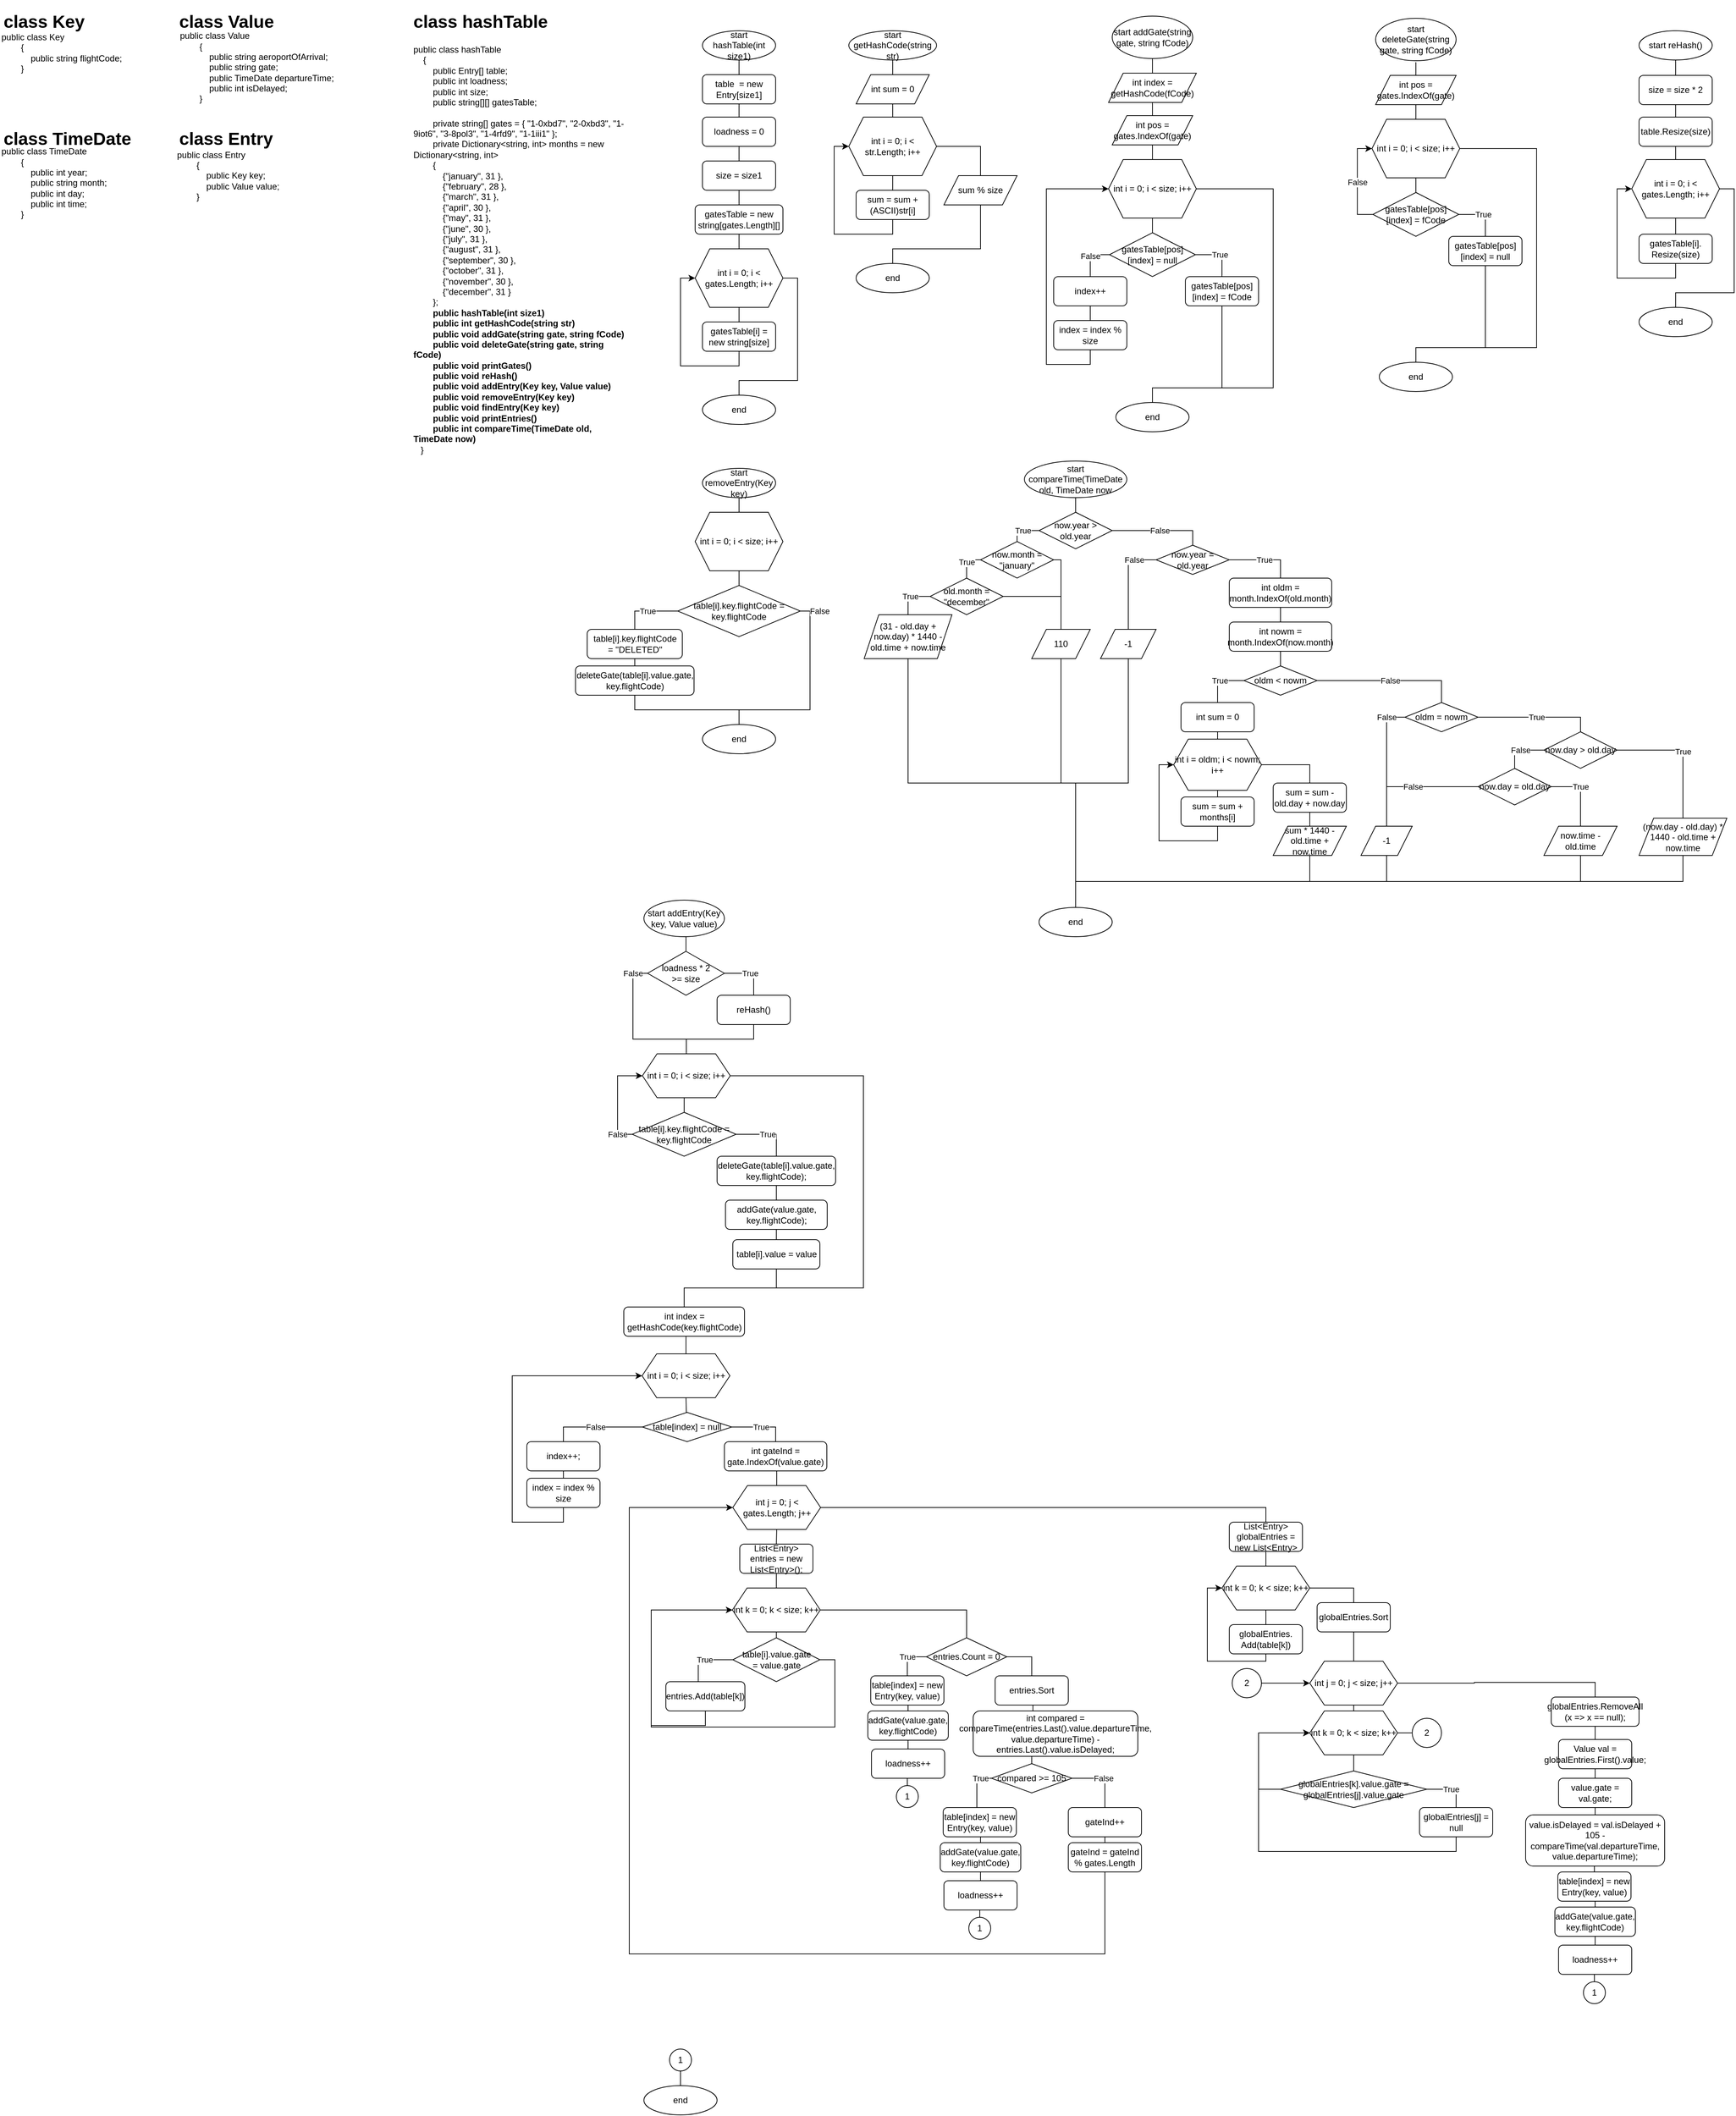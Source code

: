 <mxfile version="13.9.9" type="device"><diagram id="ZNtT4ViVmfZWYZ8A441S" name="Страница 1"><mxGraphModel dx="2966" dy="1734" grid="1" gridSize="10" guides="1" tooltips="1" connect="1" arrows="1" fold="1" page="1" pageScale="1" pageWidth="827" pageHeight="1169" math="0" shadow="0"><root><mxCell id="0"/><mxCell id="1" parent="0"/><mxCell id="QZMAhnB2Mhp1Yp78IPQA-2" value="&lt;h1&gt;class Key&lt;/h1&gt;" style="text;html=1;strokeColor=none;fillColor=none;spacing=5;spacingTop=-20;whiteSpace=wrap;overflow=hidden;rounded=0;" parent="1" vertex="1"><mxGeometry x="40" y="50" width="120" height="120" as="geometry"/></mxCell><mxCell id="QZMAhnB2Mhp1Yp78IPQA-3" value="&lt;h1&gt;class Value&lt;/h1&gt;" style="text;html=1;strokeColor=none;fillColor=none;spacing=5;spacingTop=-20;whiteSpace=wrap;overflow=hidden;rounded=0;" parent="1" vertex="1"><mxGeometry x="280" y="50" width="140" height="120" as="geometry"/></mxCell><mxCell id="QZMAhnB2Mhp1Yp78IPQA-4" value="&lt;div&gt;public class Key&lt;/div&gt;&lt;div&gt;&amp;nbsp; &amp;nbsp; &amp;nbsp; &amp;nbsp; {&lt;/div&gt;&lt;div&gt;&amp;nbsp; &amp;nbsp; &amp;nbsp; &amp;nbsp; &amp;nbsp; &amp;nbsp; public string flightCode;&lt;/div&gt;&lt;div&gt;&amp;nbsp; &amp;nbsp; &amp;nbsp; &amp;nbsp; }&lt;/div&gt;" style="text;html=1;strokeColor=none;fillColor=none;align=left;verticalAlign=middle;whiteSpace=wrap;rounded=0;" parent="1" vertex="1"><mxGeometry x="40" y="102" width="210" height="20" as="geometry"/></mxCell><mxCell id="QZMAhnB2Mhp1Yp78IPQA-5" value="&lt;div&gt;public class Value&lt;/div&gt;&lt;div&gt;&amp;nbsp; &amp;nbsp; &amp;nbsp; &amp;nbsp; {&lt;/div&gt;&lt;div&gt;&amp;nbsp; &amp;nbsp; &amp;nbsp; &amp;nbsp; &amp;nbsp; &amp;nbsp; public string aeroportOfArrival;&lt;/div&gt;&lt;div&gt;&amp;nbsp; &amp;nbsp; &amp;nbsp; &amp;nbsp; &amp;nbsp; &amp;nbsp; public string gate;&lt;/div&gt;&lt;div&gt;&amp;nbsp; &amp;nbsp; &amp;nbsp; &amp;nbsp; &amp;nbsp; &amp;nbsp; public TimeDate departureTime;&lt;/div&gt;&lt;div&gt;&amp;nbsp; &amp;nbsp; &amp;nbsp; &amp;nbsp; &amp;nbsp; &amp;nbsp; public int isDelayed;&lt;/div&gt;&lt;div&gt;&lt;span&gt;&amp;nbsp; &amp;nbsp; &amp;nbsp; &amp;nbsp; }&lt;/span&gt;&lt;/div&gt;" style="text;html=1;strokeColor=none;fillColor=none;align=left;verticalAlign=middle;whiteSpace=wrap;rounded=0;" parent="1" vertex="1"><mxGeometry x="284" y="122" width="215" height="20" as="geometry"/></mxCell><mxCell id="QZMAhnB2Mhp1Yp78IPQA-46" value="&lt;h1&gt;class Entry&lt;/h1&gt;" style="text;html=1;strokeColor=none;fillColor=none;spacing=5;spacingTop=-20;whiteSpace=wrap;overflow=hidden;rounded=0;" parent="1" vertex="1"><mxGeometry x="280" y="210" width="140" height="120" as="geometry"/></mxCell><mxCell id="QZMAhnB2Mhp1Yp78IPQA-47" value="&lt;div&gt;public class Entry&lt;/div&gt;&lt;div&gt;&amp;nbsp; &amp;nbsp; &amp;nbsp; &amp;nbsp; {&lt;/div&gt;&lt;div&gt;&amp;nbsp; &amp;nbsp; &amp;nbsp; &amp;nbsp; &amp;nbsp; &amp;nbsp; public Key key;&lt;/div&gt;&lt;div&gt;&amp;nbsp; &amp;nbsp; &amp;nbsp; &amp;nbsp; &amp;nbsp; &amp;nbsp; public Value value;&lt;/div&gt;&lt;div&gt;&amp;nbsp; &amp;nbsp; &amp;nbsp; &amp;nbsp; }&lt;/div&gt;" style="text;html=1;strokeColor=none;fillColor=none;align=left;verticalAlign=middle;whiteSpace=wrap;rounded=0;" parent="1" vertex="1"><mxGeometry x="280" y="270" width="150" height="20" as="geometry"/></mxCell><mxCell id="QZMAhnB2Mhp1Yp78IPQA-58" value="&lt;h1&gt;class TimeDate&lt;/h1&gt;" style="text;html=1;strokeColor=none;fillColor=none;spacing=5;spacingTop=-20;whiteSpace=wrap;overflow=hidden;rounded=0;align=left;" parent="1" vertex="1"><mxGeometry x="40" y="210" width="190" height="120" as="geometry"/></mxCell><mxCell id="QZMAhnB2Mhp1Yp78IPQA-59" value="&lt;div&gt;public class TimeDate&lt;/div&gt;&lt;div&gt;&amp;nbsp; &amp;nbsp; &amp;nbsp; &amp;nbsp; {&lt;/div&gt;&lt;div&gt;&amp;nbsp; &amp;nbsp; &amp;nbsp; &amp;nbsp; &amp;nbsp; &amp;nbsp; public int year;&lt;/div&gt;&lt;div&gt;&amp;nbsp; &amp;nbsp; &amp;nbsp; &amp;nbsp; &amp;nbsp; &amp;nbsp; public string month;&lt;/div&gt;&lt;div&gt;&amp;nbsp; &amp;nbsp; &amp;nbsp; &amp;nbsp; &amp;nbsp; &amp;nbsp; public int day;&lt;/div&gt;&lt;div&gt;&amp;nbsp; &amp;nbsp; &amp;nbsp; &amp;nbsp; &amp;nbsp; &amp;nbsp; public int time;&lt;/div&gt;&lt;div&gt;&amp;nbsp; &amp;nbsp; &amp;nbsp; &amp;nbsp; }&lt;/div&gt;" style="text;html=1;strokeColor=none;fillColor=none;align=left;verticalAlign=middle;whiteSpace=wrap;rounded=0;" parent="1" vertex="1"><mxGeometry x="40" y="280" width="150" height="20" as="geometry"/></mxCell><mxCell id="QZMAhnB2Mhp1Yp78IPQA-75" value="&lt;h1&gt;class hashTable&lt;/h1&gt;&lt;div&gt;&lt;div&gt;public class hashTable&lt;/div&gt;&lt;div&gt;&amp;nbsp; &amp;nbsp; {&lt;/div&gt;&lt;div&gt;&amp;nbsp; &amp;nbsp; &amp;nbsp; &amp;nbsp; public Entry[] table;&lt;/div&gt;&lt;div&gt;&amp;nbsp; &amp;nbsp; &amp;nbsp; &amp;nbsp; public int loadness;&lt;/div&gt;&lt;div&gt;&amp;nbsp; &amp;nbsp; &amp;nbsp; &amp;nbsp; public int size;&lt;/div&gt;&lt;div&gt;&amp;nbsp; &amp;nbsp; &amp;nbsp; &amp;nbsp; public string[][] gatesTable;&lt;/div&gt;&lt;div&gt;&lt;br&gt;&lt;/div&gt;&lt;div&gt;&amp;nbsp; &amp;nbsp; &amp;nbsp; &amp;nbsp; private string[] gates = { &quot;1-0xbd7&quot;, &quot;2-0xbd3&quot;, &quot;1-9iot6&quot;, &quot;3-8pol3&quot;, &quot;1-4rfd9&quot;, &quot;1-1iii1&quot; };&lt;/div&gt;&lt;div&gt;&amp;nbsp; &amp;nbsp; &amp;nbsp; &amp;nbsp; private Dictionary&amp;lt;string, int&amp;gt; months = new Dictionary&amp;lt;string, int&amp;gt;&lt;/div&gt;&lt;div&gt;&amp;nbsp; &amp;nbsp; &amp;nbsp; &amp;nbsp; {&lt;/div&gt;&lt;div&gt;&amp;nbsp; &amp;nbsp; &amp;nbsp; &amp;nbsp; &amp;nbsp; &amp;nbsp; {&quot;january&quot;, 31 },&lt;/div&gt;&lt;div&gt;&amp;nbsp; &amp;nbsp; &amp;nbsp; &amp;nbsp; &amp;nbsp; &amp;nbsp; {&quot;february&quot;, 28 },&lt;/div&gt;&lt;div&gt;&amp;nbsp; &amp;nbsp; &amp;nbsp; &amp;nbsp; &amp;nbsp; &amp;nbsp; {&quot;march&quot;, 31 },&lt;/div&gt;&lt;div&gt;&amp;nbsp; &amp;nbsp; &amp;nbsp; &amp;nbsp; &amp;nbsp; &amp;nbsp; {&quot;april&quot;, 30 },&lt;/div&gt;&lt;div&gt;&amp;nbsp; &amp;nbsp; &amp;nbsp; &amp;nbsp; &amp;nbsp; &amp;nbsp; {&quot;may&quot;, 31 },&lt;/div&gt;&lt;div&gt;&amp;nbsp; &amp;nbsp; &amp;nbsp; &amp;nbsp; &amp;nbsp; &amp;nbsp; {&quot;june&quot;, 30 },&lt;/div&gt;&lt;div&gt;&amp;nbsp; &amp;nbsp; &amp;nbsp; &amp;nbsp; &amp;nbsp; &amp;nbsp; {&quot;july&quot;, 31 },&lt;/div&gt;&lt;div&gt;&amp;nbsp; &amp;nbsp; &amp;nbsp; &amp;nbsp; &amp;nbsp; &amp;nbsp; {&quot;august&quot;, 31 },&lt;/div&gt;&lt;div&gt;&amp;nbsp; &amp;nbsp; &amp;nbsp; &amp;nbsp; &amp;nbsp; &amp;nbsp; {&quot;september&quot;, 30 },&lt;/div&gt;&lt;div&gt;&amp;nbsp; &amp;nbsp; &amp;nbsp; &amp;nbsp; &amp;nbsp; &amp;nbsp; {&quot;october&quot;, 31 },&lt;/div&gt;&lt;div&gt;&amp;nbsp; &amp;nbsp; &amp;nbsp; &amp;nbsp; &amp;nbsp; &amp;nbsp; {&quot;november&quot;, 30 },&lt;/div&gt;&lt;div&gt;&amp;nbsp; &amp;nbsp; &amp;nbsp; &amp;nbsp; &amp;nbsp; &amp;nbsp; {&quot;december&quot;, 31 }&lt;/div&gt;&lt;div&gt;&amp;nbsp; &amp;nbsp; &amp;nbsp; &amp;nbsp; };&lt;/div&gt;&lt;/div&gt;&lt;div&gt;&amp;nbsp; &amp;nbsp; &amp;nbsp; &amp;nbsp; &lt;b&gt;public hashTable(int size1)&lt;/b&gt;&lt;/div&gt;&lt;div&gt;&lt;b&gt;&amp;nbsp; &amp;nbsp; &amp;nbsp; &amp;nbsp; public int getHashCode(string str)&lt;/b&gt;&lt;/div&gt;&lt;div&gt;&lt;b&gt;&amp;nbsp; &amp;nbsp; &amp;nbsp; &amp;nbsp; public void addGate(string gate, string fCode)&lt;/b&gt;&lt;/div&gt;&lt;div&gt;&lt;b&gt;&amp;nbsp; &amp;nbsp; &amp;nbsp; &amp;nbsp; public void deleteGate(string gate, string fCode)&lt;br&gt;&lt;/b&gt;&lt;/div&gt;&lt;div&gt;&lt;b&gt;&amp;nbsp; &amp;nbsp; &amp;nbsp; &amp;nbsp; public void printGates()&lt;br&gt;&lt;/b&gt;&lt;/div&gt;&lt;div&gt;&lt;b&gt;&amp;nbsp; &amp;nbsp; &amp;nbsp; &amp;nbsp; public void reHash()&lt;/b&gt;&lt;/div&gt;&lt;div&gt;&lt;b&gt;&amp;nbsp; &amp;nbsp; &amp;nbsp; &amp;nbsp; public void addEntry(Key key, Value value)&lt;br&gt;&lt;/b&gt;&lt;/div&gt;&lt;div&gt;&lt;b&gt;&amp;nbsp; &amp;nbsp; &amp;nbsp; &amp;nbsp; public void removeEntry(Key key)&lt;br&gt;&lt;/b&gt;&lt;/div&gt;&lt;div&gt;&lt;b&gt;&amp;nbsp; &amp;nbsp; &amp;nbsp; &amp;nbsp; public void findEntry(Key key)&lt;br&gt;&lt;/b&gt;&lt;/div&gt;&lt;div&gt;&lt;b&gt;&amp;nbsp; &amp;nbsp; &amp;nbsp; &amp;nbsp; public void printEntries()&lt;br&gt;&lt;/b&gt;&lt;/div&gt;&lt;div&gt;&lt;b&gt;&amp;nbsp; &amp;nbsp; &amp;nbsp; &amp;nbsp; public int compareTime(TimeDate old, TimeDate now)&lt;/b&gt;&lt;/div&gt;&lt;div&gt;&amp;nbsp; &amp;nbsp;}&lt;/div&gt;&lt;div&gt;&lt;br&gt;&lt;/div&gt;" style="text;html=1;strokeColor=none;fillColor=none;spacing=5;spacingTop=-20;whiteSpace=wrap;overflow=hidden;rounded=0;align=left;" parent="1" vertex="1"><mxGeometry x="600" y="50" width="300" height="630" as="geometry"/></mxCell><mxCell id="QZMAhnB2Mhp1Yp78IPQA-86" style="edgeStyle=orthogonalEdgeStyle;rounded=0;orthogonalLoop=1;jettySize=auto;html=1;exitX=0.5;exitY=1;exitDx=0;exitDy=0;entryX=0.5;entryY=0;entryDx=0;entryDy=0;endArrow=none;endFill=0;" parent="1" source="QZMAhnB2Mhp1Yp78IPQA-77" target="QZMAhnB2Mhp1Yp78IPQA-78" edge="1"><mxGeometry relative="1" as="geometry"/></mxCell><mxCell id="QZMAhnB2Mhp1Yp78IPQA-77" value="start hashTable(int size1)" style="ellipse;whiteSpace=wrap;html=1;align=center;" parent="1" vertex="1"><mxGeometry x="1000" y="82" width="100" height="40" as="geometry"/></mxCell><mxCell id="QZMAhnB2Mhp1Yp78IPQA-87" style="edgeStyle=orthogonalEdgeStyle;rounded=0;orthogonalLoop=1;jettySize=auto;html=1;exitX=0.5;exitY=1;exitDx=0;exitDy=0;entryX=0.5;entryY=0;entryDx=0;entryDy=0;endArrow=none;endFill=0;" parent="1" source="QZMAhnB2Mhp1Yp78IPQA-78" target="QZMAhnB2Mhp1Yp78IPQA-79" edge="1"><mxGeometry relative="1" as="geometry"/></mxCell><mxCell id="QZMAhnB2Mhp1Yp78IPQA-78" value="table&amp;nbsp; = new Entry[size1]" style="rounded=1;whiteSpace=wrap;html=1;fontSize=12;align=center;strokeColor=#000000;" parent="1" vertex="1"><mxGeometry x="1000" y="142" width="100" height="40" as="geometry"/></mxCell><mxCell id="QZMAhnB2Mhp1Yp78IPQA-88" style="edgeStyle=orthogonalEdgeStyle;rounded=0;orthogonalLoop=1;jettySize=auto;html=1;exitX=0.5;exitY=1;exitDx=0;exitDy=0;entryX=0.5;entryY=0;entryDx=0;entryDy=0;endArrow=none;endFill=0;" parent="1" source="QZMAhnB2Mhp1Yp78IPQA-79" target="QZMAhnB2Mhp1Yp78IPQA-80" edge="1"><mxGeometry relative="1" as="geometry"/></mxCell><mxCell id="QZMAhnB2Mhp1Yp78IPQA-79" value="loadness = 0" style="rounded=1;whiteSpace=wrap;html=1;fontSize=12;align=center;strokeColor=#000000;" parent="1" vertex="1"><mxGeometry x="1000" y="200" width="100" height="40" as="geometry"/></mxCell><mxCell id="QZMAhnB2Mhp1Yp78IPQA-89" style="edgeStyle=orthogonalEdgeStyle;rounded=0;orthogonalLoop=1;jettySize=auto;html=1;exitX=0.5;exitY=1;exitDx=0;exitDy=0;entryX=0.5;entryY=0;entryDx=0;entryDy=0;endArrow=none;endFill=0;" parent="1" source="QZMAhnB2Mhp1Yp78IPQA-80" target="QZMAhnB2Mhp1Yp78IPQA-81" edge="1"><mxGeometry relative="1" as="geometry"/></mxCell><mxCell id="QZMAhnB2Mhp1Yp78IPQA-80" value="size = size1" style="rounded=1;whiteSpace=wrap;html=1;fontSize=12;align=center;strokeColor=#000000;" parent="1" vertex="1"><mxGeometry x="1000" y="260" width="100" height="40" as="geometry"/></mxCell><mxCell id="QZMAhnB2Mhp1Yp78IPQA-90" style="edgeStyle=orthogonalEdgeStyle;rounded=0;orthogonalLoop=1;jettySize=auto;html=1;exitX=0.5;exitY=1;exitDx=0;exitDy=0;entryX=0.5;entryY=0;entryDx=0;entryDy=0;endArrow=none;endFill=0;" parent="1" source="QZMAhnB2Mhp1Yp78IPQA-81" target="QZMAhnB2Mhp1Yp78IPQA-82" edge="1"><mxGeometry relative="1" as="geometry"/></mxCell><mxCell id="QZMAhnB2Mhp1Yp78IPQA-81" value="gatesTable = new string[gates.Length][]" style="rounded=1;whiteSpace=wrap;html=1;fontSize=12;align=center;strokeColor=#000000;" parent="1" vertex="1"><mxGeometry x="990" y="320" width="120" height="40" as="geometry"/></mxCell><mxCell id="QZMAhnB2Mhp1Yp78IPQA-84" style="edgeStyle=orthogonalEdgeStyle;rounded=0;orthogonalLoop=1;jettySize=auto;html=1;exitX=0.5;exitY=1;exitDx=0;exitDy=0;entryX=0.5;entryY=0;entryDx=0;entryDy=0;endArrow=none;endFill=0;" parent="1" source="QZMAhnB2Mhp1Yp78IPQA-82" target="QZMAhnB2Mhp1Yp78IPQA-83" edge="1"><mxGeometry relative="1" as="geometry"/></mxCell><mxCell id="QZMAhnB2Mhp1Yp78IPQA-92" style="edgeStyle=orthogonalEdgeStyle;rounded=0;orthogonalLoop=1;jettySize=auto;html=1;exitX=1;exitY=0.5;exitDx=0;exitDy=0;entryX=0.5;entryY=0;entryDx=0;entryDy=0;endArrow=none;endFill=0;" parent="1" source="QZMAhnB2Mhp1Yp78IPQA-82" target="QZMAhnB2Mhp1Yp78IPQA-91" edge="1"><mxGeometry relative="1" as="geometry"><Array as="points"><mxPoint x="1130" y="420"/><mxPoint x="1130" y="560"/><mxPoint x="1050" y="560"/></Array></mxGeometry></mxCell><mxCell id="QZMAhnB2Mhp1Yp78IPQA-82" value="int i = 0; i &amp;lt; gates.Length; i++" style="shape=hexagon;perimeter=hexagonPerimeter2;whiteSpace=wrap;html=1;fixedSize=1;strokeColor=#000000;align=center;" parent="1" vertex="1"><mxGeometry x="990" y="380" width="120" height="80" as="geometry"/></mxCell><mxCell id="QZMAhnB2Mhp1Yp78IPQA-85" style="edgeStyle=orthogonalEdgeStyle;rounded=0;orthogonalLoop=1;jettySize=auto;html=1;exitX=0.5;exitY=1;exitDx=0;exitDy=0;entryX=0;entryY=0.5;entryDx=0;entryDy=0;endArrow=classic;endFill=1;" parent="1" source="QZMAhnB2Mhp1Yp78IPQA-83" target="QZMAhnB2Mhp1Yp78IPQA-82" edge="1"><mxGeometry relative="1" as="geometry"/></mxCell><mxCell id="QZMAhnB2Mhp1Yp78IPQA-83" value="gatesTable[i] = new string[size]" style="rounded=1;whiteSpace=wrap;html=1;fontSize=12;align=center;strokeColor=#000000;" parent="1" vertex="1"><mxGeometry x="1000" y="480" width="100" height="40" as="geometry"/></mxCell><mxCell id="QZMAhnB2Mhp1Yp78IPQA-91" value="end" style="ellipse;whiteSpace=wrap;html=1;align=center;" parent="1" vertex="1"><mxGeometry x="1000" y="580" width="100" height="40" as="geometry"/></mxCell><mxCell id="QZMAhnB2Mhp1Yp78IPQA-96" style="edgeStyle=orthogonalEdgeStyle;rounded=0;orthogonalLoop=1;jettySize=auto;html=1;exitX=0.5;exitY=1;exitDx=0;exitDy=0;entryX=0.5;entryY=0;entryDx=0;entryDy=0;endArrow=none;endFill=0;" parent="1" source="QZMAhnB2Mhp1Yp78IPQA-93" target="QZMAhnB2Mhp1Yp78IPQA-95" edge="1"><mxGeometry relative="1" as="geometry"/></mxCell><mxCell id="QZMAhnB2Mhp1Yp78IPQA-93" value="start getHashCode(string str)" style="ellipse;whiteSpace=wrap;html=1;align=center;" parent="1" vertex="1"><mxGeometry x="1200" y="82" width="120" height="40" as="geometry"/></mxCell><mxCell id="QZMAhnB2Mhp1Yp78IPQA-100" style="edgeStyle=orthogonalEdgeStyle;rounded=0;orthogonalLoop=1;jettySize=auto;html=1;exitX=0.5;exitY=1;exitDx=0;exitDy=0;entryX=0.5;entryY=0;entryDx=0;entryDy=0;endArrow=none;endFill=0;" parent="1" source="QZMAhnB2Mhp1Yp78IPQA-95" target="QZMAhnB2Mhp1Yp78IPQA-97" edge="1"><mxGeometry relative="1" as="geometry"/></mxCell><mxCell id="QZMAhnB2Mhp1Yp78IPQA-95" value="int sum = 0" style="shape=parallelogram;perimeter=parallelogramPerimeter;whiteSpace=wrap;html=1;fixedSize=1;align=center;" parent="1" vertex="1"><mxGeometry x="1210" y="142" width="100" height="40" as="geometry"/></mxCell><mxCell id="QZMAhnB2Mhp1Yp78IPQA-99" style="edgeStyle=orthogonalEdgeStyle;rounded=0;orthogonalLoop=1;jettySize=auto;html=1;exitX=0.5;exitY=1;exitDx=0;exitDy=0;entryX=0.5;entryY=0;entryDx=0;entryDy=0;endArrow=none;endFill=0;" parent="1" source="QZMAhnB2Mhp1Yp78IPQA-97" target="QZMAhnB2Mhp1Yp78IPQA-98" edge="1"><mxGeometry relative="1" as="geometry"/></mxCell><mxCell id="QZMAhnB2Mhp1Yp78IPQA-102" style="edgeStyle=orthogonalEdgeStyle;rounded=0;orthogonalLoop=1;jettySize=auto;html=1;exitX=1;exitY=0.5;exitDx=0;exitDy=0;entryX=0.5;entryY=0;entryDx=0;entryDy=0;endArrow=none;endFill=0;" parent="1" source="QZMAhnB2Mhp1Yp78IPQA-97" target="QZMAhnB2Mhp1Yp78IPQA-101" edge="1"><mxGeometry relative="1" as="geometry"/></mxCell><mxCell id="QZMAhnB2Mhp1Yp78IPQA-97" value="int i = 0; i &amp;lt; str.Length; i++" style="shape=hexagon;perimeter=hexagonPerimeter2;whiteSpace=wrap;html=1;fixedSize=1;strokeColor=#000000;align=center;" parent="1" vertex="1"><mxGeometry x="1200" y="200" width="120" height="80" as="geometry"/></mxCell><mxCell id="QZMAhnB2Mhp1Yp78IPQA-105" style="edgeStyle=orthogonalEdgeStyle;rounded=0;orthogonalLoop=1;jettySize=auto;html=1;exitX=0.5;exitY=1;exitDx=0;exitDy=0;entryX=0;entryY=0.5;entryDx=0;entryDy=0;endArrow=classic;endFill=1;" parent="1" source="QZMAhnB2Mhp1Yp78IPQA-98" target="QZMAhnB2Mhp1Yp78IPQA-97" edge="1"><mxGeometry relative="1" as="geometry"/></mxCell><mxCell id="QZMAhnB2Mhp1Yp78IPQA-98" value="sum = sum + (ASCII)str[i]" style="rounded=1;whiteSpace=wrap;html=1;fontSize=12;align=center;strokeColor=#000000;" parent="1" vertex="1"><mxGeometry x="1210" y="300" width="100" height="40" as="geometry"/></mxCell><mxCell id="QZMAhnB2Mhp1Yp78IPQA-104" style="edgeStyle=orthogonalEdgeStyle;rounded=0;orthogonalLoop=1;jettySize=auto;html=1;exitX=0.5;exitY=1;exitDx=0;exitDy=0;entryX=0.5;entryY=0;entryDx=0;entryDy=0;endArrow=none;endFill=0;" parent="1" source="QZMAhnB2Mhp1Yp78IPQA-101" target="QZMAhnB2Mhp1Yp78IPQA-103" edge="1"><mxGeometry relative="1" as="geometry"><Array as="points"><mxPoint x="1380" y="380"/><mxPoint x="1260" y="380"/></Array></mxGeometry></mxCell><mxCell id="QZMAhnB2Mhp1Yp78IPQA-101" value="sum % size" style="shape=parallelogram;perimeter=parallelogramPerimeter;whiteSpace=wrap;html=1;fixedSize=1;align=center;" parent="1" vertex="1"><mxGeometry x="1330" y="280" width="100" height="40" as="geometry"/></mxCell><mxCell id="QZMAhnB2Mhp1Yp78IPQA-103" value="end" style="ellipse;whiteSpace=wrap;html=1;align=center;" parent="1" vertex="1"><mxGeometry x="1210" y="400" width="100" height="40" as="geometry"/></mxCell><mxCell id="QZMAhnB2Mhp1Yp78IPQA-109" style="edgeStyle=orthogonalEdgeStyle;rounded=0;orthogonalLoop=1;jettySize=auto;html=1;exitX=0.5;exitY=1;exitDx=0;exitDy=0;entryX=0.5;entryY=0;entryDx=0;entryDy=0;endArrow=none;endFill=0;" parent="1" source="QZMAhnB2Mhp1Yp78IPQA-106" target="QZMAhnB2Mhp1Yp78IPQA-107" edge="1"><mxGeometry relative="1" as="geometry"/></mxCell><mxCell id="QZMAhnB2Mhp1Yp78IPQA-106" value="start addGate(string gate, string fCode)" style="ellipse;whiteSpace=wrap;html=1;align=center;" parent="1" vertex="1"><mxGeometry x="1560" y="62" width="110" height="58" as="geometry"/></mxCell><mxCell id="QZMAhnB2Mhp1Yp78IPQA-110" style="edgeStyle=orthogonalEdgeStyle;rounded=0;orthogonalLoop=1;jettySize=auto;html=1;exitX=0.5;exitY=1;exitDx=0;exitDy=0;entryX=0.5;entryY=0;entryDx=0;entryDy=0;endArrow=none;endFill=0;" parent="1" source="QZMAhnB2Mhp1Yp78IPQA-107" target="QZMAhnB2Mhp1Yp78IPQA-108" edge="1"><mxGeometry relative="1" as="geometry"/></mxCell><mxCell id="QZMAhnB2Mhp1Yp78IPQA-107" value="int index = getHashCode(fCode)" style="shape=parallelogram;perimeter=parallelogramPerimeter;whiteSpace=wrap;html=1;fixedSize=1;align=center;" parent="1" vertex="1"><mxGeometry x="1555" y="140" width="120" height="40" as="geometry"/></mxCell><mxCell id="QZMAhnB2Mhp1Yp78IPQA-112" style="edgeStyle=orthogonalEdgeStyle;rounded=0;orthogonalLoop=1;jettySize=auto;html=1;exitX=0.5;exitY=1;exitDx=0;exitDy=0;entryX=0.5;entryY=0;entryDx=0;entryDy=0;endArrow=none;endFill=0;" parent="1" source="QZMAhnB2Mhp1Yp78IPQA-108" target="QZMAhnB2Mhp1Yp78IPQA-111" edge="1"><mxGeometry relative="1" as="geometry"/></mxCell><mxCell id="QZMAhnB2Mhp1Yp78IPQA-108" value="int pos = gates.IndexOf(gate)" style="shape=parallelogram;perimeter=parallelogramPerimeter;whiteSpace=wrap;html=1;fixedSize=1;align=center;" parent="1" vertex="1"><mxGeometry x="1560" y="198" width="110" height="40" as="geometry"/></mxCell><mxCell id="QZMAhnB2Mhp1Yp78IPQA-114" style="edgeStyle=orthogonalEdgeStyle;rounded=0;orthogonalLoop=1;jettySize=auto;html=1;exitX=0.5;exitY=1;exitDx=0;exitDy=0;entryX=0.5;entryY=0;entryDx=0;entryDy=0;endArrow=none;endFill=0;" parent="1" source="QZMAhnB2Mhp1Yp78IPQA-111" target="QZMAhnB2Mhp1Yp78IPQA-113" edge="1"><mxGeometry relative="1" as="geometry"/></mxCell><mxCell id="QZMAhnB2Mhp1Yp78IPQA-124" style="edgeStyle=orthogonalEdgeStyle;rounded=0;orthogonalLoop=1;jettySize=auto;html=1;exitX=1;exitY=0.5;exitDx=0;exitDy=0;entryX=0.5;entryY=0;entryDx=0;entryDy=0;endArrow=none;endFill=0;" parent="1" source="QZMAhnB2Mhp1Yp78IPQA-111" target="QZMAhnB2Mhp1Yp78IPQA-122" edge="1"><mxGeometry relative="1" as="geometry"><Array as="points"><mxPoint x="1780" y="298"/><mxPoint x="1780" y="570"/><mxPoint x="1615" y="570"/></Array></mxGeometry></mxCell><mxCell id="QZMAhnB2Mhp1Yp78IPQA-111" value="int i = 0; i &amp;lt; size; i++" style="shape=hexagon;perimeter=hexagonPerimeter2;whiteSpace=wrap;html=1;fixedSize=1;strokeColor=#000000;align=center;" parent="1" vertex="1"><mxGeometry x="1555" y="258" width="120" height="80" as="geometry"/></mxCell><mxCell id="QZMAhnB2Mhp1Yp78IPQA-116" value="True" style="edgeStyle=orthogonalEdgeStyle;rounded=0;orthogonalLoop=1;jettySize=auto;html=1;exitX=1;exitY=0.5;exitDx=0;exitDy=0;entryX=0.5;entryY=0;entryDx=0;entryDy=0;endArrow=none;endFill=0;" parent="1" source="QZMAhnB2Mhp1Yp78IPQA-113" target="QZMAhnB2Mhp1Yp78IPQA-115" edge="1"><mxGeometry relative="1" as="geometry"/></mxCell><mxCell id="QZMAhnB2Mhp1Yp78IPQA-121" value="False" style="edgeStyle=orthogonalEdgeStyle;rounded=0;orthogonalLoop=1;jettySize=auto;html=1;exitX=0;exitY=0.5;exitDx=0;exitDy=0;endArrow=none;endFill=0;" parent="1" source="QZMAhnB2Mhp1Yp78IPQA-113" target="QZMAhnB2Mhp1Yp78IPQA-117" edge="1"><mxGeometry relative="1" as="geometry"/></mxCell><mxCell id="QZMAhnB2Mhp1Yp78IPQA-113" value="gatesTable[pos][index] = null" style="rhombus;whiteSpace=wrap;html=1;fontSize=12;align=center;strokeColor=#000000;" parent="1" vertex="1"><mxGeometry x="1556.25" y="358" width="117.5" height="60" as="geometry"/></mxCell><mxCell id="QZMAhnB2Mhp1Yp78IPQA-123" style="edgeStyle=orthogonalEdgeStyle;rounded=0;orthogonalLoop=1;jettySize=auto;html=1;exitX=0.5;exitY=1;exitDx=0;exitDy=0;entryX=0.5;entryY=0;entryDx=0;entryDy=0;endArrow=none;endFill=0;" parent="1" source="QZMAhnB2Mhp1Yp78IPQA-115" target="QZMAhnB2Mhp1Yp78IPQA-122" edge="1"><mxGeometry relative="1" as="geometry"><Array as="points"><mxPoint x="1710" y="570"/><mxPoint x="1615" y="570"/></Array></mxGeometry></mxCell><mxCell id="QZMAhnB2Mhp1Yp78IPQA-115" value="gatesTable[pos][index] = fCode" style="rounded=1;whiteSpace=wrap;html=1;fontSize=12;align=center;strokeColor=#000000;" parent="1" vertex="1"><mxGeometry x="1660" y="418" width="100" height="40" as="geometry"/></mxCell><mxCell id="QZMAhnB2Mhp1Yp78IPQA-119" style="edgeStyle=orthogonalEdgeStyle;rounded=0;orthogonalLoop=1;jettySize=auto;html=1;exitX=0.5;exitY=1;exitDx=0;exitDy=0;entryX=0.5;entryY=0;entryDx=0;entryDy=0;endArrow=none;endFill=0;" parent="1" source="QZMAhnB2Mhp1Yp78IPQA-117" target="QZMAhnB2Mhp1Yp78IPQA-118" edge="1"><mxGeometry relative="1" as="geometry"/></mxCell><mxCell id="QZMAhnB2Mhp1Yp78IPQA-117" value="index++" style="rounded=1;whiteSpace=wrap;html=1;fontSize=12;align=center;strokeColor=#000000;" parent="1" vertex="1"><mxGeometry x="1480" y="418" width="100" height="40" as="geometry"/></mxCell><mxCell id="QZMAhnB2Mhp1Yp78IPQA-120" style="edgeStyle=orthogonalEdgeStyle;rounded=0;orthogonalLoop=1;jettySize=auto;html=1;exitX=0.5;exitY=1;exitDx=0;exitDy=0;entryX=0;entryY=0.5;entryDx=0;entryDy=0;endArrow=classic;endFill=1;" parent="1" source="QZMAhnB2Mhp1Yp78IPQA-118" target="QZMAhnB2Mhp1Yp78IPQA-111" edge="1"><mxGeometry relative="1" as="geometry"><Array as="points"><mxPoint x="1530" y="538"/><mxPoint x="1470" y="538"/><mxPoint x="1470" y="298"/></Array></mxGeometry></mxCell><mxCell id="QZMAhnB2Mhp1Yp78IPQA-118" value="index = index % size" style="rounded=1;whiteSpace=wrap;html=1;fontSize=12;align=center;strokeColor=#000000;" parent="1" vertex="1"><mxGeometry x="1480" y="478" width="100" height="40" as="geometry"/></mxCell><mxCell id="QZMAhnB2Mhp1Yp78IPQA-122" value="end" style="ellipse;whiteSpace=wrap;html=1;align=center;" parent="1" vertex="1"><mxGeometry x="1565" y="590" width="100" height="40" as="geometry"/></mxCell><mxCell id="QZMAhnB2Mhp1Yp78IPQA-126" value="start deleteGate(string gate, string fCode)" style="ellipse;whiteSpace=wrap;html=1;align=center;" parent="1" vertex="1"><mxGeometry x="1920" y="65" width="110" height="58" as="geometry"/></mxCell><mxCell id="QZMAhnB2Mhp1Yp78IPQA-127" style="edgeStyle=orthogonalEdgeStyle;rounded=0;orthogonalLoop=1;jettySize=auto;html=1;exitX=0.5;exitY=1;exitDx=0;exitDy=0;entryX=0.5;entryY=0;entryDx=0;entryDy=0;endArrow=none;endFill=0;" parent="1" target="QZMAhnB2Mhp1Yp78IPQA-130" edge="1"><mxGeometry relative="1" as="geometry"><mxPoint x="1975" y="125" as="sourcePoint"/></mxGeometry></mxCell><mxCell id="QZMAhnB2Mhp1Yp78IPQA-129" style="edgeStyle=orthogonalEdgeStyle;rounded=0;orthogonalLoop=1;jettySize=auto;html=1;exitX=0.5;exitY=1;exitDx=0;exitDy=0;entryX=0.5;entryY=0;entryDx=0;entryDy=0;endArrow=none;endFill=0;" parent="1" source="QZMAhnB2Mhp1Yp78IPQA-130" target="QZMAhnB2Mhp1Yp78IPQA-133" edge="1"><mxGeometry relative="1" as="geometry"/></mxCell><mxCell id="QZMAhnB2Mhp1Yp78IPQA-130" value="int pos = gates.IndexOf(gate)" style="shape=parallelogram;perimeter=parallelogramPerimeter;whiteSpace=wrap;html=1;fixedSize=1;align=center;" parent="1" vertex="1"><mxGeometry x="1920" y="143" width="110" height="40" as="geometry"/></mxCell><mxCell id="QZMAhnB2Mhp1Yp78IPQA-131" style="edgeStyle=orthogonalEdgeStyle;rounded=0;orthogonalLoop=1;jettySize=auto;html=1;exitX=0.5;exitY=1;exitDx=0;exitDy=0;entryX=0.5;entryY=0;entryDx=0;entryDy=0;endArrow=none;endFill=0;" parent="1" source="QZMAhnB2Mhp1Yp78IPQA-133" target="QZMAhnB2Mhp1Yp78IPQA-136" edge="1"><mxGeometry relative="1" as="geometry"/></mxCell><mxCell id="QZMAhnB2Mhp1Yp78IPQA-132" style="edgeStyle=orthogonalEdgeStyle;rounded=0;orthogonalLoop=1;jettySize=auto;html=1;exitX=1;exitY=0.5;exitDx=0;exitDy=0;entryX=0.5;entryY=0;entryDx=0;entryDy=0;endArrow=none;endFill=0;" parent="1" source="QZMAhnB2Mhp1Yp78IPQA-133" target="QZMAhnB2Mhp1Yp78IPQA-143" edge="1"><mxGeometry relative="1" as="geometry"><Array as="points"><mxPoint x="2140" y="243"/><mxPoint x="2140" y="515"/><mxPoint x="1975" y="515"/></Array></mxGeometry></mxCell><mxCell id="QZMAhnB2Mhp1Yp78IPQA-133" value="int i = 0; i &amp;lt; size; i++" style="shape=hexagon;perimeter=hexagonPerimeter2;whiteSpace=wrap;html=1;fixedSize=1;strokeColor=#000000;align=center;" parent="1" vertex="1"><mxGeometry x="1915" y="203" width="120" height="80" as="geometry"/></mxCell><mxCell id="QZMAhnB2Mhp1Yp78IPQA-134" value="True" style="edgeStyle=orthogonalEdgeStyle;rounded=0;orthogonalLoop=1;jettySize=auto;html=1;exitX=1;exitY=0.5;exitDx=0;exitDy=0;entryX=0.5;entryY=0;entryDx=0;entryDy=0;endArrow=none;endFill=0;" parent="1" source="QZMAhnB2Mhp1Yp78IPQA-136" target="QZMAhnB2Mhp1Yp78IPQA-138" edge="1"><mxGeometry relative="1" as="geometry"/></mxCell><mxCell id="QZMAhnB2Mhp1Yp78IPQA-144" value="False" style="edgeStyle=orthogonalEdgeStyle;rounded=0;orthogonalLoop=1;jettySize=auto;html=1;exitX=0;exitY=0.5;exitDx=0;exitDy=0;entryX=0;entryY=0.5;entryDx=0;entryDy=0;endArrow=classic;endFill=1;" parent="1" source="QZMAhnB2Mhp1Yp78IPQA-136" target="QZMAhnB2Mhp1Yp78IPQA-133" edge="1"><mxGeometry relative="1" as="geometry"/></mxCell><mxCell id="QZMAhnB2Mhp1Yp78IPQA-136" value="gatesTable[pos][index] = fCode" style="rhombus;whiteSpace=wrap;html=1;fontSize=12;align=center;strokeColor=#000000;" parent="1" vertex="1"><mxGeometry x="1916.25" y="303" width="117.5" height="60" as="geometry"/></mxCell><mxCell id="QZMAhnB2Mhp1Yp78IPQA-137" style="edgeStyle=orthogonalEdgeStyle;rounded=0;orthogonalLoop=1;jettySize=auto;html=1;exitX=0.5;exitY=1;exitDx=0;exitDy=0;entryX=0.5;entryY=0;entryDx=0;entryDy=0;endArrow=none;endFill=0;" parent="1" source="QZMAhnB2Mhp1Yp78IPQA-138" target="QZMAhnB2Mhp1Yp78IPQA-143" edge="1"><mxGeometry relative="1" as="geometry"><Array as="points"><mxPoint x="2070" y="515"/><mxPoint x="1975" y="515"/></Array></mxGeometry></mxCell><mxCell id="QZMAhnB2Mhp1Yp78IPQA-138" value="gatesTable[pos][index] = null" style="rounded=1;whiteSpace=wrap;html=1;fontSize=12;align=center;strokeColor=#000000;" parent="1" vertex="1"><mxGeometry x="2020" y="363" width="100" height="40" as="geometry"/></mxCell><mxCell id="QZMAhnB2Mhp1Yp78IPQA-143" value="end" style="ellipse;whiteSpace=wrap;html=1;align=center;" parent="1" vertex="1"><mxGeometry x="1925" y="535" width="100" height="40" as="geometry"/></mxCell><mxCell id="QZMAhnB2Mhp1Yp78IPQA-147" style="edgeStyle=orthogonalEdgeStyle;rounded=0;orthogonalLoop=1;jettySize=auto;html=1;exitX=0.5;exitY=1;exitDx=0;exitDy=0;entryX=0.5;entryY=0;entryDx=0;entryDy=0;endArrow=none;endFill=0;" parent="1" source="QZMAhnB2Mhp1Yp78IPQA-145" target="QZMAhnB2Mhp1Yp78IPQA-146" edge="1"><mxGeometry relative="1" as="geometry"/></mxCell><mxCell id="QZMAhnB2Mhp1Yp78IPQA-145" value="start removeEntry(Key key)" style="ellipse;whiteSpace=wrap;html=1;align=center;" parent="1" vertex="1"><mxGeometry x="1000" y="680" width="100" height="40" as="geometry"/></mxCell><mxCell id="QZMAhnB2Mhp1Yp78IPQA-149" style="edgeStyle=orthogonalEdgeStyle;rounded=0;orthogonalLoop=1;jettySize=auto;html=1;exitX=0.5;exitY=1;exitDx=0;exitDy=0;entryX=0.5;entryY=0;entryDx=0;entryDy=0;endArrow=none;endFill=0;" parent="1" source="QZMAhnB2Mhp1Yp78IPQA-146" target="QZMAhnB2Mhp1Yp78IPQA-148" edge="1"><mxGeometry relative="1" as="geometry"/></mxCell><mxCell id="QZMAhnB2Mhp1Yp78IPQA-146" value="int i = 0; i &amp;lt; size; i++" style="shape=hexagon;perimeter=hexagonPerimeter2;whiteSpace=wrap;html=1;fixedSize=1;strokeColor=#000000;align=center;direction=east;" parent="1" vertex="1"><mxGeometry x="990" y="740" width="120" height="80" as="geometry"/></mxCell><mxCell id="QZMAhnB2Mhp1Yp78IPQA-156" value="False" style="edgeStyle=orthogonalEdgeStyle;rounded=0;orthogonalLoop=1;jettySize=auto;html=1;exitX=1;exitY=0.5;exitDx=0;exitDy=0;entryX=0.5;entryY=0;entryDx=0;entryDy=0;endArrow=none;endFill=0;" parent="1" source="QZMAhnB2Mhp1Yp78IPQA-148" target="QZMAhnB2Mhp1Yp78IPQA-150" edge="1"><mxGeometry x="-0.9" y="13" relative="1" as="geometry"><Array as="points"><mxPoint x="1147" y="875"/><mxPoint x="1147" y="1010"/><mxPoint x="1050" y="1010"/></Array><mxPoint as="offset"/></mxGeometry></mxCell><mxCell id="QZMAhnB2Mhp1Yp78IPQA-148" value="table[i].key.flightCode = key.flightCode" style="rhombus;whiteSpace=wrap;html=1;fontSize=12;align=center;strokeColor=#000000;" parent="1" vertex="1"><mxGeometry x="966.25" y="840" width="167.5" height="70" as="geometry"/></mxCell><mxCell id="QZMAhnB2Mhp1Yp78IPQA-150" value="end" style="ellipse;whiteSpace=wrap;html=1;align=center;" parent="1" vertex="1"><mxGeometry x="1000" y="1030" width="100" height="40" as="geometry"/></mxCell><mxCell id="QZMAhnB2Mhp1Yp78IPQA-153" style="edgeStyle=orthogonalEdgeStyle;rounded=0;orthogonalLoop=1;jettySize=auto;html=1;exitX=0.5;exitY=1;exitDx=0;exitDy=0;entryX=0.5;entryY=0;entryDx=0;entryDy=0;endArrow=none;endFill=0;" parent="1" source="QZMAhnB2Mhp1Yp78IPQA-151" target="QZMAhnB2Mhp1Yp78IPQA-152" edge="1"><mxGeometry relative="1" as="geometry"/></mxCell><mxCell id="QZMAhnB2Mhp1Yp78IPQA-155" value="True" style="edgeStyle=orthogonalEdgeStyle;rounded=0;orthogonalLoop=1;jettySize=auto;html=1;exitX=0.5;exitY=0;exitDx=0;exitDy=0;entryX=0;entryY=0.5;entryDx=0;entryDy=0;endArrow=none;endFill=0;" parent="1" source="QZMAhnB2Mhp1Yp78IPQA-151" target="QZMAhnB2Mhp1Yp78IPQA-148" edge="1"><mxGeometry relative="1" as="geometry"/></mxCell><mxCell id="QZMAhnB2Mhp1Yp78IPQA-151" value="table[i].key.flightCode&lt;br&gt;= &quot;DELETED&quot;" style="rounded=1;whiteSpace=wrap;html=1;fontSize=12;align=center;strokeColor=#000000;" parent="1" vertex="1"><mxGeometry x="842.5" y="900" width="130" height="40" as="geometry"/></mxCell><mxCell id="QZMAhnB2Mhp1Yp78IPQA-154" style="edgeStyle=orthogonalEdgeStyle;rounded=0;orthogonalLoop=1;jettySize=auto;html=1;exitX=0.5;exitY=1;exitDx=0;exitDy=0;entryX=0.5;entryY=0;entryDx=0;entryDy=0;endArrow=none;endFill=0;" parent="1" source="QZMAhnB2Mhp1Yp78IPQA-152" target="QZMAhnB2Mhp1Yp78IPQA-150" edge="1"><mxGeometry relative="1" as="geometry"/></mxCell><mxCell id="QZMAhnB2Mhp1Yp78IPQA-152" value="deleteGate(table[i].value.gate, key.flightCode)" style="rounded=1;whiteSpace=wrap;html=1;fontSize=12;align=center;strokeColor=#000000;" parent="1" vertex="1"><mxGeometry x="826.5" y="950" width="162" height="40" as="geometry"/></mxCell><mxCell id="lqlCLtwu0ZMShNSjy6ZI-1" style="edgeStyle=orthogonalEdgeStyle;rounded=0;orthogonalLoop=1;jettySize=auto;html=1;exitX=0.5;exitY=1;exitDx=0;exitDy=0;entryX=0.5;entryY=0;entryDx=0;entryDy=0;endArrow=none;endFill=0;" edge="1" parent="1" source="QZMAhnB2Mhp1Yp78IPQA-157" target="QZMAhnB2Mhp1Yp78IPQA-158"><mxGeometry relative="1" as="geometry"/></mxCell><mxCell id="QZMAhnB2Mhp1Yp78IPQA-157" value="start compareTime(TimeDate old, TimeDate now" style="ellipse;whiteSpace=wrap;html=1;align=center;" parent="1" vertex="1"><mxGeometry x="1440" y="670" width="140" height="50" as="geometry"/></mxCell><mxCell id="lqlCLtwu0ZMShNSjy6ZI-4" value="True" style="edgeStyle=orthogonalEdgeStyle;rounded=0;orthogonalLoop=1;jettySize=auto;html=1;exitX=0;exitY=0.5;exitDx=0;exitDy=0;entryX=0.5;entryY=0;entryDx=0;entryDy=0;endArrow=none;endFill=0;" edge="1" parent="1" source="QZMAhnB2Mhp1Yp78IPQA-158" target="lqlCLtwu0ZMShNSjy6ZI-2"><mxGeometry relative="1" as="geometry"/></mxCell><mxCell id="lqlCLtwu0ZMShNSjy6ZI-19" value="False" style="edgeStyle=orthogonalEdgeStyle;rounded=0;orthogonalLoop=1;jettySize=auto;html=1;exitX=1;exitY=0.5;exitDx=0;exitDy=0;entryX=0.5;entryY=0;entryDx=0;entryDy=0;endArrow=none;endFill=0;" edge="1" parent="1" source="QZMAhnB2Mhp1Yp78IPQA-158" target="lqlCLtwu0ZMShNSjy6ZI-18"><mxGeometry relative="1" as="geometry"/></mxCell><mxCell id="QZMAhnB2Mhp1Yp78IPQA-158" value="now.year &amp;gt; old.year" style="rhombus;whiteSpace=wrap;html=1;fontSize=12;align=center;strokeColor=#000000;" parent="1" vertex="1"><mxGeometry x="1460" y="740" width="100" height="50" as="geometry"/></mxCell><mxCell id="lqlCLtwu0ZMShNSjy6ZI-7" value="True" style="edgeStyle=orthogonalEdgeStyle;rounded=0;orthogonalLoop=1;jettySize=auto;html=1;exitX=0;exitY=0.5;exitDx=0;exitDy=0;entryX=0.5;entryY=0;entryDx=0;entryDy=0;endArrow=none;endFill=0;" edge="1" parent="1" source="lqlCLtwu0ZMShNSjy6ZI-2" target="lqlCLtwu0ZMShNSjy6ZI-5"><mxGeometry relative="1" as="geometry"/></mxCell><mxCell id="lqlCLtwu0ZMShNSjy6ZI-17" style="edgeStyle=orthogonalEdgeStyle;rounded=0;orthogonalLoop=1;jettySize=auto;html=1;exitX=1;exitY=0.5;exitDx=0;exitDy=0;entryX=0.5;entryY=0;entryDx=0;entryDy=0;endArrow=none;endFill=0;" edge="1" parent="1" source="lqlCLtwu0ZMShNSjy6ZI-2" target="lqlCLtwu0ZMShNSjy6ZI-15"><mxGeometry relative="1" as="geometry"><Array as="points"><mxPoint x="1490" y="805"/></Array></mxGeometry></mxCell><mxCell id="lqlCLtwu0ZMShNSjy6ZI-2" value="now.month = &quot;january&quot;" style="rhombus;whiteSpace=wrap;html=1;fontSize=12;align=center;" vertex="1" parent="1"><mxGeometry x="1380" y="780" width="100" height="50" as="geometry"/></mxCell><mxCell id="lqlCLtwu0ZMShNSjy6ZI-14" value="True" style="edgeStyle=orthogonalEdgeStyle;rounded=0;orthogonalLoop=1;jettySize=auto;html=1;exitX=0;exitY=0.5;exitDx=0;exitDy=0;entryX=0.5;entryY=0;entryDx=0;entryDy=0;endArrow=none;endFill=0;" edge="1" parent="1" source="lqlCLtwu0ZMShNSjy6ZI-5" target="lqlCLtwu0ZMShNSjy6ZI-13"><mxGeometry relative="1" as="geometry"/></mxCell><mxCell id="lqlCLtwu0ZMShNSjy6ZI-16" style="edgeStyle=orthogonalEdgeStyle;rounded=0;orthogonalLoop=1;jettySize=auto;html=1;exitX=1;exitY=0.5;exitDx=0;exitDy=0;endArrow=none;endFill=0;" edge="1" parent="1" source="lqlCLtwu0ZMShNSjy6ZI-5" target="lqlCLtwu0ZMShNSjy6ZI-15"><mxGeometry relative="1" as="geometry"/></mxCell><mxCell id="lqlCLtwu0ZMShNSjy6ZI-5" value="old.month = &quot;december&quot;" style="rhombus;whiteSpace=wrap;html=1;fontSize=12;align=center;" vertex="1" parent="1"><mxGeometry x="1311" y="830" width="100" height="50" as="geometry"/></mxCell><mxCell id="lqlCLtwu0ZMShNSjy6ZI-59" style="edgeStyle=orthogonalEdgeStyle;rounded=0;orthogonalLoop=1;jettySize=auto;html=1;exitX=0.5;exitY=1;exitDx=0;exitDy=0;entryX=0.5;entryY=0;entryDx=0;entryDy=0;endArrow=none;endFill=0;" edge="1" parent="1" source="lqlCLtwu0ZMShNSjy6ZI-13" target="lqlCLtwu0ZMShNSjy6ZI-54"><mxGeometry relative="1" as="geometry"/></mxCell><mxCell id="lqlCLtwu0ZMShNSjy6ZI-13" value="(31 - old.day + now.day) * 1440 - old.time + now.time" style="shape=parallelogram;perimeter=parallelogramPerimeter;whiteSpace=wrap;html=1;fixedSize=1;align=center;" vertex="1" parent="1"><mxGeometry x="1221" y="880" width="120" height="60" as="geometry"/></mxCell><mxCell id="lqlCLtwu0ZMShNSjy6ZI-60" style="edgeStyle=orthogonalEdgeStyle;rounded=0;orthogonalLoop=1;jettySize=auto;html=1;exitX=0.5;exitY=1;exitDx=0;exitDy=0;entryX=0.5;entryY=0;entryDx=0;entryDy=0;endArrow=none;endFill=0;" edge="1" parent="1" source="lqlCLtwu0ZMShNSjy6ZI-15" target="lqlCLtwu0ZMShNSjy6ZI-54"><mxGeometry relative="1" as="geometry"/></mxCell><mxCell id="lqlCLtwu0ZMShNSjy6ZI-15" value="110" style="shape=parallelogram;perimeter=parallelogramPerimeter;whiteSpace=wrap;html=1;fixedSize=1;align=center;" vertex="1" parent="1"><mxGeometry x="1450" y="900" width="80" height="40" as="geometry"/></mxCell><mxCell id="lqlCLtwu0ZMShNSjy6ZI-21" value="False" style="edgeStyle=orthogonalEdgeStyle;rounded=0;orthogonalLoop=1;jettySize=auto;html=1;exitX=0;exitY=0.5;exitDx=0;exitDy=0;entryX=0.5;entryY=0;entryDx=0;entryDy=0;endArrow=none;endFill=0;" edge="1" parent="1" source="lqlCLtwu0ZMShNSjy6ZI-18" target="lqlCLtwu0ZMShNSjy6ZI-20"><mxGeometry x="-0.545" relative="1" as="geometry"><mxPoint as="offset"/></mxGeometry></mxCell><mxCell id="lqlCLtwu0ZMShNSjy6ZI-23" value="True" style="edgeStyle=orthogonalEdgeStyle;rounded=0;orthogonalLoop=1;jettySize=auto;html=1;exitX=1;exitY=0.5;exitDx=0;exitDy=0;entryX=0.5;entryY=0;entryDx=0;entryDy=0;endArrow=none;endFill=0;" edge="1" parent="1" source="lqlCLtwu0ZMShNSjy6ZI-18" target="lqlCLtwu0ZMShNSjy6ZI-22"><mxGeometry relative="1" as="geometry"/></mxCell><mxCell id="lqlCLtwu0ZMShNSjy6ZI-18" value="now.year = old.year" style="rhombus;whiteSpace=wrap;html=1;fontSize=12;align=center;" vertex="1" parent="1"><mxGeometry x="1620" y="785" width="100" height="40" as="geometry"/></mxCell><mxCell id="lqlCLtwu0ZMShNSjy6ZI-61" style="edgeStyle=orthogonalEdgeStyle;rounded=0;orthogonalLoop=1;jettySize=auto;html=1;exitX=0.5;exitY=1;exitDx=0;exitDy=0;entryX=0.5;entryY=0;entryDx=0;entryDy=0;endArrow=none;endFill=0;" edge="1" parent="1" source="lqlCLtwu0ZMShNSjy6ZI-20" target="lqlCLtwu0ZMShNSjy6ZI-54"><mxGeometry relative="1" as="geometry"/></mxCell><mxCell id="lqlCLtwu0ZMShNSjy6ZI-20" value="-1" style="shape=parallelogram;perimeter=parallelogramPerimeter;whiteSpace=wrap;html=1;fixedSize=1;align=center;" vertex="1" parent="1"><mxGeometry x="1544" y="900" width="76" height="40" as="geometry"/></mxCell><mxCell id="lqlCLtwu0ZMShNSjy6ZI-25" style="edgeStyle=orthogonalEdgeStyle;rounded=0;orthogonalLoop=1;jettySize=auto;html=1;exitX=0.5;exitY=1;exitDx=0;exitDy=0;entryX=0.5;entryY=0;entryDx=0;entryDy=0;endArrow=none;endFill=0;" edge="1" parent="1" source="lqlCLtwu0ZMShNSjy6ZI-22" target="lqlCLtwu0ZMShNSjy6ZI-24"><mxGeometry relative="1" as="geometry"/></mxCell><mxCell id="lqlCLtwu0ZMShNSjy6ZI-22" value="int oldm = month.IndexOf(old.month)" style="rounded=1;whiteSpace=wrap;html=1;fontSize=12;align=center;" vertex="1" parent="1"><mxGeometry x="1720" y="830" width="140" height="40" as="geometry"/></mxCell><mxCell id="lqlCLtwu0ZMShNSjy6ZI-27" style="edgeStyle=orthogonalEdgeStyle;rounded=0;orthogonalLoop=1;jettySize=auto;html=1;exitX=0.5;exitY=1;exitDx=0;exitDy=0;entryX=0.5;entryY=0;entryDx=0;entryDy=0;endArrow=none;endFill=0;" edge="1" parent="1" source="lqlCLtwu0ZMShNSjy6ZI-24" target="lqlCLtwu0ZMShNSjy6ZI-26"><mxGeometry relative="1" as="geometry"/></mxCell><mxCell id="lqlCLtwu0ZMShNSjy6ZI-24" value="int nowm = month.IndexOf(now.month)" style="rounded=1;whiteSpace=wrap;html=1;fontSize=12;align=center;" vertex="1" parent="1"><mxGeometry x="1720" y="890" width="140" height="40" as="geometry"/></mxCell><mxCell id="lqlCLtwu0ZMShNSjy6ZI-29" value="True" style="edgeStyle=orthogonalEdgeStyle;rounded=0;orthogonalLoop=1;jettySize=auto;html=1;exitX=0;exitY=0.5;exitDx=0;exitDy=0;entryX=0.5;entryY=0;entryDx=0;entryDy=0;endArrow=none;endFill=0;" edge="1" parent="1" source="lqlCLtwu0ZMShNSjy6ZI-26" target="lqlCLtwu0ZMShNSjy6ZI-28"><mxGeometry relative="1" as="geometry"/></mxCell><mxCell id="lqlCLtwu0ZMShNSjy6ZI-41" value="False" style="edgeStyle=orthogonalEdgeStyle;rounded=0;orthogonalLoop=1;jettySize=auto;html=1;exitX=1;exitY=0.5;exitDx=0;exitDy=0;entryX=0.5;entryY=0;entryDx=0;entryDy=0;endArrow=none;endFill=0;" edge="1" parent="1" source="lqlCLtwu0ZMShNSjy6ZI-26" target="lqlCLtwu0ZMShNSjy6ZI-40"><mxGeometry relative="1" as="geometry"/></mxCell><mxCell id="lqlCLtwu0ZMShNSjy6ZI-26" value="oldm &amp;lt; nowm" style="rhombus;whiteSpace=wrap;html=1;fontSize=12;align=center;" vertex="1" parent="1"><mxGeometry x="1740" y="950" width="100" height="40" as="geometry"/></mxCell><mxCell id="lqlCLtwu0ZMShNSjy6ZI-31" style="edgeStyle=orthogonalEdgeStyle;rounded=0;orthogonalLoop=1;jettySize=auto;html=1;exitX=0.5;exitY=1;exitDx=0;exitDy=0;entryX=0.5;entryY=0;entryDx=0;entryDy=0;endArrow=none;endFill=0;" edge="1" parent="1" source="lqlCLtwu0ZMShNSjy6ZI-28" target="lqlCLtwu0ZMShNSjy6ZI-30"><mxGeometry relative="1" as="geometry"/></mxCell><mxCell id="lqlCLtwu0ZMShNSjy6ZI-28" value="int sum = 0" style="rounded=1;whiteSpace=wrap;html=1;fontSize=12;align=center;" vertex="1" parent="1"><mxGeometry x="1654" y="1000" width="100" height="40" as="geometry"/></mxCell><mxCell id="lqlCLtwu0ZMShNSjy6ZI-34" style="edgeStyle=orthogonalEdgeStyle;rounded=0;orthogonalLoop=1;jettySize=auto;html=1;exitX=0.5;exitY=1;exitDx=0;exitDy=0;entryX=0.5;entryY=0;entryDx=0;entryDy=0;endArrow=none;endFill=0;" edge="1" parent="1" source="lqlCLtwu0ZMShNSjy6ZI-30" target="lqlCLtwu0ZMShNSjy6ZI-32"><mxGeometry relative="1" as="geometry"/></mxCell><mxCell id="lqlCLtwu0ZMShNSjy6ZI-37" style="edgeStyle=orthogonalEdgeStyle;rounded=0;orthogonalLoop=1;jettySize=auto;html=1;exitX=1;exitY=0.5;exitDx=0;exitDy=0;entryX=0.5;entryY=0;entryDx=0;entryDy=0;endArrow=none;endFill=0;" edge="1" parent="1" source="lqlCLtwu0ZMShNSjy6ZI-30" target="lqlCLtwu0ZMShNSjy6ZI-35"><mxGeometry relative="1" as="geometry"/></mxCell><mxCell id="lqlCLtwu0ZMShNSjy6ZI-30" value="int i = oldm; i &amp;lt; nowm; i++" style="shape=hexagon;perimeter=hexagonPerimeter2;whiteSpace=wrap;html=1;fixedSize=1;" vertex="1" parent="1"><mxGeometry x="1644" y="1050" width="120" height="70" as="geometry"/></mxCell><mxCell id="lqlCLtwu0ZMShNSjy6ZI-33" style="edgeStyle=orthogonalEdgeStyle;rounded=0;orthogonalLoop=1;jettySize=auto;html=1;exitX=0.5;exitY=1;exitDx=0;exitDy=0;entryX=0;entryY=0.5;entryDx=0;entryDy=0;endArrow=classic;endFill=1;" edge="1" parent="1" source="lqlCLtwu0ZMShNSjy6ZI-32" target="lqlCLtwu0ZMShNSjy6ZI-30"><mxGeometry relative="1" as="geometry"/></mxCell><mxCell id="lqlCLtwu0ZMShNSjy6ZI-32" value="sum = sum + months[i]" style="rounded=1;whiteSpace=wrap;html=1;fontSize=12;align=center;" vertex="1" parent="1"><mxGeometry x="1654" y="1129" width="100" height="40" as="geometry"/></mxCell><mxCell id="lqlCLtwu0ZMShNSjy6ZI-39" style="edgeStyle=orthogonalEdgeStyle;rounded=0;orthogonalLoop=1;jettySize=auto;html=1;exitX=0.5;exitY=1;exitDx=0;exitDy=0;entryX=0.5;entryY=0;entryDx=0;entryDy=0;endArrow=none;endFill=0;" edge="1" parent="1" source="lqlCLtwu0ZMShNSjy6ZI-35" target="lqlCLtwu0ZMShNSjy6ZI-38"><mxGeometry relative="1" as="geometry"/></mxCell><mxCell id="lqlCLtwu0ZMShNSjy6ZI-35" value="sum = sum - old.day + now.day" style="rounded=1;whiteSpace=wrap;html=1;fontSize=12;align=center;" vertex="1" parent="1"><mxGeometry x="1780" y="1110" width="100" height="40" as="geometry"/></mxCell><mxCell id="lqlCLtwu0ZMShNSjy6ZI-58" style="edgeStyle=orthogonalEdgeStyle;rounded=0;orthogonalLoop=1;jettySize=auto;html=1;exitX=0.5;exitY=1;exitDx=0;exitDy=0;entryX=0.5;entryY=0;entryDx=0;entryDy=0;endArrow=none;endFill=0;" edge="1" parent="1" source="lqlCLtwu0ZMShNSjy6ZI-38" target="lqlCLtwu0ZMShNSjy6ZI-54"><mxGeometry relative="1" as="geometry"/></mxCell><mxCell id="lqlCLtwu0ZMShNSjy6ZI-38" value="sum * 1440 - old.time + now.time" style="shape=parallelogram;perimeter=parallelogramPerimeter;whiteSpace=wrap;html=1;fixedSize=1;align=center;" vertex="1" parent="1"><mxGeometry x="1780" y="1169" width="100" height="40" as="geometry"/></mxCell><mxCell id="lqlCLtwu0ZMShNSjy6ZI-44" value="False" style="edgeStyle=orthogonalEdgeStyle;rounded=0;orthogonalLoop=1;jettySize=auto;html=1;exitX=0;exitY=0.5;exitDx=0;exitDy=0;entryX=0.5;entryY=0;entryDx=0;entryDy=0;endArrow=none;endFill=0;" edge="1" parent="1" source="lqlCLtwu0ZMShNSjy6ZI-40" target="lqlCLtwu0ZMShNSjy6ZI-42"><mxGeometry x="-0.713" relative="1" as="geometry"><mxPoint as="offset"/></mxGeometry></mxCell><mxCell id="lqlCLtwu0ZMShNSjy6ZI-46" value="True" style="edgeStyle=orthogonalEdgeStyle;rounded=0;orthogonalLoop=1;jettySize=auto;html=1;exitX=1;exitY=0.5;exitDx=0;exitDy=0;entryX=0.5;entryY=0;entryDx=0;entryDy=0;endArrow=none;endFill=0;" edge="1" parent="1" source="lqlCLtwu0ZMShNSjy6ZI-40" target="lqlCLtwu0ZMShNSjy6ZI-45"><mxGeometry relative="1" as="geometry"/></mxCell><mxCell id="lqlCLtwu0ZMShNSjy6ZI-40" value="oldm = nowm" style="rhombus;whiteSpace=wrap;html=1;fontSize=12;align=center;" vertex="1" parent="1"><mxGeometry x="1960" y="1000" width="100" height="40" as="geometry"/></mxCell><mxCell id="lqlCLtwu0ZMShNSjy6ZI-57" style="edgeStyle=orthogonalEdgeStyle;rounded=0;orthogonalLoop=1;jettySize=auto;html=1;exitX=0.5;exitY=1;exitDx=0;exitDy=0;entryX=0.5;entryY=0;entryDx=0;entryDy=0;endArrow=none;endFill=0;" edge="1" parent="1" source="lqlCLtwu0ZMShNSjy6ZI-42" target="lqlCLtwu0ZMShNSjy6ZI-54"><mxGeometry relative="1" as="geometry"/></mxCell><mxCell id="lqlCLtwu0ZMShNSjy6ZI-42" value="-1" style="shape=parallelogram;perimeter=parallelogramPerimeter;whiteSpace=wrap;html=1;fixedSize=1;align=center;" vertex="1" parent="1"><mxGeometry x="1900" y="1169" width="70" height="40" as="geometry"/></mxCell><mxCell id="lqlCLtwu0ZMShNSjy6ZI-48" value="False" style="edgeStyle=orthogonalEdgeStyle;rounded=0;orthogonalLoop=1;jettySize=auto;html=1;exitX=0;exitY=0.5;exitDx=0;exitDy=0;entryX=0.5;entryY=0;entryDx=0;entryDy=0;endArrow=none;endFill=0;" edge="1" parent="1" source="lqlCLtwu0ZMShNSjy6ZI-45" target="lqlCLtwu0ZMShNSjy6ZI-47"><mxGeometry relative="1" as="geometry"/></mxCell><mxCell id="lqlCLtwu0ZMShNSjy6ZI-51" value="True" style="edgeStyle=orthogonalEdgeStyle;rounded=0;orthogonalLoop=1;jettySize=auto;html=1;exitX=1;exitY=0.5;exitDx=0;exitDy=0;entryX=0.5;entryY=0;entryDx=0;entryDy=0;endArrow=none;endFill=0;" edge="1" parent="1" source="lqlCLtwu0ZMShNSjy6ZI-45" target="lqlCLtwu0ZMShNSjy6ZI-50"><mxGeometry relative="1" as="geometry"/></mxCell><mxCell id="lqlCLtwu0ZMShNSjy6ZI-45" value="now.day &amp;gt; old.day" style="rhombus;whiteSpace=wrap;html=1;fontSize=12;align=center;" vertex="1" parent="1"><mxGeometry x="2150" y="1040" width="100" height="50" as="geometry"/></mxCell><mxCell id="lqlCLtwu0ZMShNSjy6ZI-49" value="False" style="edgeStyle=orthogonalEdgeStyle;rounded=0;orthogonalLoop=1;jettySize=auto;html=1;exitX=0;exitY=0.5;exitDx=0;exitDy=0;entryX=0.5;entryY=0;entryDx=0;entryDy=0;endArrow=none;endFill=0;" edge="1" parent="1" source="lqlCLtwu0ZMShNSjy6ZI-47" target="lqlCLtwu0ZMShNSjy6ZI-42"><mxGeometry relative="1" as="geometry"/></mxCell><mxCell id="lqlCLtwu0ZMShNSjy6ZI-53" value="True" style="edgeStyle=orthogonalEdgeStyle;rounded=0;orthogonalLoop=1;jettySize=auto;html=1;exitX=1;exitY=0.5;exitDx=0;exitDy=0;endArrow=none;endFill=0;" edge="1" parent="1" source="lqlCLtwu0ZMShNSjy6ZI-47" target="lqlCLtwu0ZMShNSjy6ZI-52"><mxGeometry x="-0.149" relative="1" as="geometry"><mxPoint as="offset"/></mxGeometry></mxCell><mxCell id="lqlCLtwu0ZMShNSjy6ZI-47" value="now.day = old.day" style="rhombus;whiteSpace=wrap;html=1;fontSize=12;align=center;" vertex="1" parent="1"><mxGeometry x="2060" y="1090" width="100" height="50" as="geometry"/></mxCell><mxCell id="lqlCLtwu0ZMShNSjy6ZI-55" style="edgeStyle=orthogonalEdgeStyle;rounded=0;orthogonalLoop=1;jettySize=auto;html=1;exitX=0.5;exitY=1;exitDx=0;exitDy=0;entryX=0.5;entryY=0;entryDx=0;entryDy=0;endArrow=none;endFill=0;" edge="1" parent="1" source="lqlCLtwu0ZMShNSjy6ZI-50" target="lqlCLtwu0ZMShNSjy6ZI-54"><mxGeometry relative="1" as="geometry"/></mxCell><mxCell id="lqlCLtwu0ZMShNSjy6ZI-50" value="(now.day - old.day) * 1440 - old.time + now.time" style="shape=parallelogram;perimeter=parallelogramPerimeter;whiteSpace=wrap;html=1;fixedSize=1;align=center;" vertex="1" parent="1"><mxGeometry x="2280" y="1158" width="120" height="51" as="geometry"/></mxCell><mxCell id="lqlCLtwu0ZMShNSjy6ZI-56" style="edgeStyle=orthogonalEdgeStyle;rounded=0;orthogonalLoop=1;jettySize=auto;html=1;exitX=0.5;exitY=1;exitDx=0;exitDy=0;entryX=0.5;entryY=0;entryDx=0;entryDy=0;endArrow=none;endFill=0;" edge="1" parent="1" source="lqlCLtwu0ZMShNSjy6ZI-52" target="lqlCLtwu0ZMShNSjy6ZI-54"><mxGeometry relative="1" as="geometry"/></mxCell><mxCell id="lqlCLtwu0ZMShNSjy6ZI-52" value="now.time - old.time" style="shape=parallelogram;perimeter=parallelogramPerimeter;whiteSpace=wrap;html=1;fixedSize=1;align=center;" vertex="1" parent="1"><mxGeometry x="2150" y="1169" width="100" height="40" as="geometry"/></mxCell><mxCell id="lqlCLtwu0ZMShNSjy6ZI-54" value="end" style="ellipse;whiteSpace=wrap;html=1;align=center;" vertex="1" parent="1"><mxGeometry x="1460" y="1280" width="100" height="40" as="geometry"/></mxCell><mxCell id="lqlCLtwu0ZMShNSjy6ZI-64" style="edgeStyle=orthogonalEdgeStyle;rounded=0;orthogonalLoop=1;jettySize=auto;html=1;exitX=0.5;exitY=1;exitDx=0;exitDy=0;entryX=0.5;entryY=0;entryDx=0;entryDy=0;endArrow=none;endFill=0;" edge="1" parent="1" source="lqlCLtwu0ZMShNSjy6ZI-62" target="lqlCLtwu0ZMShNSjy6ZI-63"><mxGeometry relative="1" as="geometry"/></mxCell><mxCell id="lqlCLtwu0ZMShNSjy6ZI-62" value="start reHash()" style="ellipse;whiteSpace=wrap;html=1;align=center;" vertex="1" parent="1"><mxGeometry x="2280" y="82" width="100" height="40" as="geometry"/></mxCell><mxCell id="lqlCLtwu0ZMShNSjy6ZI-66" style="edgeStyle=orthogonalEdgeStyle;rounded=0;orthogonalLoop=1;jettySize=auto;html=1;exitX=0.5;exitY=1;exitDx=0;exitDy=0;entryX=0.5;entryY=0;entryDx=0;entryDy=0;endArrow=none;endFill=0;" edge="1" parent="1" source="lqlCLtwu0ZMShNSjy6ZI-63" target="lqlCLtwu0ZMShNSjy6ZI-65"><mxGeometry relative="1" as="geometry"/></mxCell><mxCell id="lqlCLtwu0ZMShNSjy6ZI-63" value="size = size * 2" style="rounded=1;whiteSpace=wrap;html=1;fontSize=12;align=center;" vertex="1" parent="1"><mxGeometry x="2280" y="143" width="100" height="40" as="geometry"/></mxCell><mxCell id="lqlCLtwu0ZMShNSjy6ZI-68" style="edgeStyle=orthogonalEdgeStyle;rounded=0;orthogonalLoop=1;jettySize=auto;html=1;exitX=0.5;exitY=1;exitDx=0;exitDy=0;entryX=0.5;entryY=0;entryDx=0;entryDy=0;endArrow=none;endFill=0;" edge="1" parent="1" source="lqlCLtwu0ZMShNSjy6ZI-65" target="lqlCLtwu0ZMShNSjy6ZI-67"><mxGeometry relative="1" as="geometry"/></mxCell><mxCell id="lqlCLtwu0ZMShNSjy6ZI-65" value="table.Resize(size)" style="rounded=1;whiteSpace=wrap;html=1;fontSize=12;align=center;" vertex="1" parent="1"><mxGeometry x="2280" y="200" width="100" height="40" as="geometry"/></mxCell><mxCell id="lqlCLtwu0ZMShNSjy6ZI-70" style="edgeStyle=orthogonalEdgeStyle;rounded=0;orthogonalLoop=1;jettySize=auto;html=1;exitX=0.5;exitY=1;exitDx=0;exitDy=0;entryX=0.5;entryY=0;entryDx=0;entryDy=0;endArrow=none;endFill=0;" edge="1" parent="1" source="lqlCLtwu0ZMShNSjy6ZI-67" target="lqlCLtwu0ZMShNSjy6ZI-69"><mxGeometry relative="1" as="geometry"/></mxCell><mxCell id="lqlCLtwu0ZMShNSjy6ZI-73" style="edgeStyle=orthogonalEdgeStyle;rounded=0;orthogonalLoop=1;jettySize=auto;html=1;exitX=1;exitY=0.5;exitDx=0;exitDy=0;endArrow=none;endFill=0;" edge="1" parent="1" source="lqlCLtwu0ZMShNSjy6ZI-67" target="lqlCLtwu0ZMShNSjy6ZI-72"><mxGeometry relative="1" as="geometry"><Array as="points"><mxPoint x="2410" y="298"/><mxPoint x="2410" y="440"/><mxPoint x="2330" y="440"/></Array></mxGeometry></mxCell><mxCell id="lqlCLtwu0ZMShNSjy6ZI-67" value="int i = 0; i &amp;lt; gates.Length; i++" style="shape=hexagon;perimeter=hexagonPerimeter2;whiteSpace=wrap;html=1;fixedSize=1;" vertex="1" parent="1"><mxGeometry x="2270" y="258" width="120" height="80" as="geometry"/></mxCell><mxCell id="lqlCLtwu0ZMShNSjy6ZI-71" style="edgeStyle=orthogonalEdgeStyle;rounded=0;orthogonalLoop=1;jettySize=auto;html=1;exitX=0.5;exitY=1;exitDx=0;exitDy=0;entryX=0;entryY=0.5;entryDx=0;entryDy=0;endArrow=classic;endFill=1;" edge="1" parent="1" source="lqlCLtwu0ZMShNSjy6ZI-69" target="lqlCLtwu0ZMShNSjy6ZI-67"><mxGeometry relative="1" as="geometry"/></mxCell><mxCell id="lqlCLtwu0ZMShNSjy6ZI-69" value="gatesTable[i].&lt;br&gt;Resize(size)" style="rounded=1;whiteSpace=wrap;html=1;fontSize=12;align=center;" vertex="1" parent="1"><mxGeometry x="2280" y="360" width="100" height="40" as="geometry"/></mxCell><mxCell id="lqlCLtwu0ZMShNSjy6ZI-72" value="end" style="ellipse;whiteSpace=wrap;html=1;align=center;" vertex="1" parent="1"><mxGeometry x="2280" y="460" width="100" height="40" as="geometry"/></mxCell><mxCell id="lqlCLtwu0ZMShNSjy6ZI-76" style="edgeStyle=orthogonalEdgeStyle;rounded=0;orthogonalLoop=1;jettySize=auto;html=1;exitX=0.5;exitY=1;exitDx=0;exitDy=0;entryX=0.5;entryY=0;entryDx=0;entryDy=0;endArrow=none;endFill=0;" edge="1" parent="1" source="lqlCLtwu0ZMShNSjy6ZI-74" target="lqlCLtwu0ZMShNSjy6ZI-75"><mxGeometry relative="1" as="geometry"/></mxCell><mxCell id="lqlCLtwu0ZMShNSjy6ZI-74" value="start addEntry(Key key, Value value)" style="ellipse;whiteSpace=wrap;html=1;align=center;" vertex="1" parent="1"><mxGeometry x="920" y="1270" width="110" height="50" as="geometry"/></mxCell><mxCell id="lqlCLtwu0ZMShNSjy6ZI-78" value="True" style="edgeStyle=orthogonalEdgeStyle;rounded=0;orthogonalLoop=1;jettySize=auto;html=1;exitX=1;exitY=0.5;exitDx=0;exitDy=0;entryX=0.5;entryY=0;entryDx=0;entryDy=0;endArrow=none;endFill=0;" edge="1" parent="1" source="lqlCLtwu0ZMShNSjy6ZI-75" target="lqlCLtwu0ZMShNSjy6ZI-77"><mxGeometry relative="1" as="geometry"/></mxCell><mxCell id="lqlCLtwu0ZMShNSjy6ZI-81" value="False" style="edgeStyle=orthogonalEdgeStyle;rounded=0;orthogonalLoop=1;jettySize=auto;html=1;exitX=0;exitY=0.5;exitDx=0;exitDy=0;entryX=0.5;entryY=0;entryDx=0;entryDy=0;endArrow=none;endFill=0;" edge="1" parent="1" source="lqlCLtwu0ZMShNSjy6ZI-75" target="lqlCLtwu0ZMShNSjy6ZI-79"><mxGeometry x="-0.803" relative="1" as="geometry"><Array as="points"><mxPoint x="905" y="1370"/><mxPoint x="905" y="1460"/><mxPoint x="978" y="1460"/></Array><mxPoint as="offset"/></mxGeometry></mxCell><mxCell id="lqlCLtwu0ZMShNSjy6ZI-75" value="loadness * 2&lt;br&gt;&amp;gt;= size" style="rhombus;whiteSpace=wrap;html=1;fontSize=12;align=center;" vertex="1" parent="1"><mxGeometry x="925" y="1340" width="105" height="60" as="geometry"/></mxCell><mxCell id="lqlCLtwu0ZMShNSjy6ZI-80" style="edgeStyle=orthogonalEdgeStyle;rounded=0;orthogonalLoop=1;jettySize=auto;html=1;exitX=0.5;exitY=1;exitDx=0;exitDy=0;entryX=0.5;entryY=0;entryDx=0;entryDy=0;endArrow=none;endFill=0;" edge="1" parent="1" source="lqlCLtwu0ZMShNSjy6ZI-77" target="lqlCLtwu0ZMShNSjy6ZI-79"><mxGeometry relative="1" as="geometry"/></mxCell><mxCell id="lqlCLtwu0ZMShNSjy6ZI-77" value="reHash()" style="rounded=1;whiteSpace=wrap;html=1;fontSize=12;align=center;" vertex="1" parent="1"><mxGeometry x="1020" y="1400" width="100" height="40" as="geometry"/></mxCell><mxCell id="lqlCLtwu0ZMShNSjy6ZI-83" style="edgeStyle=orthogonalEdgeStyle;rounded=0;orthogonalLoop=1;jettySize=auto;html=1;exitX=0.5;exitY=1;exitDx=0;exitDy=0;entryX=0.5;entryY=0;entryDx=0;entryDy=0;endArrow=none;endFill=0;" edge="1" parent="1" source="lqlCLtwu0ZMShNSjy6ZI-79" target="lqlCLtwu0ZMShNSjy6ZI-82"><mxGeometry relative="1" as="geometry"/></mxCell><mxCell id="lqlCLtwu0ZMShNSjy6ZI-95" style="edgeStyle=orthogonalEdgeStyle;rounded=0;orthogonalLoop=1;jettySize=auto;html=1;exitX=1;exitY=0.5;exitDx=0;exitDy=0;entryX=0.5;entryY=0;entryDx=0;entryDy=0;endArrow=none;endFill=0;" edge="1" parent="1" source="lqlCLtwu0ZMShNSjy6ZI-79" target="lqlCLtwu0ZMShNSjy6ZI-93"><mxGeometry relative="1" as="geometry"><Array as="points"><mxPoint x="1220" y="1510"/><mxPoint x="1220" y="1800"/><mxPoint x="975" y="1800"/></Array></mxGeometry></mxCell><mxCell id="lqlCLtwu0ZMShNSjy6ZI-79" value="int i = 0; i &amp;lt; size; i++" style="shape=hexagon;perimeter=hexagonPerimeter2;whiteSpace=wrap;html=1;fixedSize=1;" vertex="1" parent="1"><mxGeometry x="918" y="1480" width="120" height="60" as="geometry"/></mxCell><mxCell id="lqlCLtwu0ZMShNSjy6ZI-85" value="True" style="edgeStyle=orthogonalEdgeStyle;rounded=0;orthogonalLoop=1;jettySize=auto;html=1;exitX=1;exitY=0.5;exitDx=0;exitDy=0;entryX=0.5;entryY=0;entryDx=0;entryDy=0;endArrow=none;endFill=0;" edge="1" parent="1" source="lqlCLtwu0ZMShNSjy6ZI-82" target="lqlCLtwu0ZMShNSjy6ZI-84"><mxGeometry relative="1" as="geometry"/></mxCell><mxCell id="lqlCLtwu0ZMShNSjy6ZI-92" value="False" style="edgeStyle=orthogonalEdgeStyle;rounded=0;orthogonalLoop=1;jettySize=auto;html=1;exitX=0;exitY=0.5;exitDx=0;exitDy=0;entryX=0;entryY=0.5;entryDx=0;entryDy=0;endArrow=classic;endFill=1;" edge="1" parent="1" source="lqlCLtwu0ZMShNSjy6ZI-82" target="lqlCLtwu0ZMShNSjy6ZI-79"><mxGeometry x="-0.702" relative="1" as="geometry"><mxPoint as="offset"/></mxGeometry></mxCell><mxCell id="lqlCLtwu0ZMShNSjy6ZI-82" value="table[i].key.flightCode = key.flightCode" style="rhombus;whiteSpace=wrap;html=1;fontSize=12;align=center;" vertex="1" parent="1"><mxGeometry x="904" y="1560" width="142" height="60" as="geometry"/></mxCell><mxCell id="lqlCLtwu0ZMShNSjy6ZI-87" style="edgeStyle=orthogonalEdgeStyle;rounded=0;orthogonalLoop=1;jettySize=auto;html=1;exitX=0.5;exitY=1;exitDx=0;exitDy=0;entryX=0.5;entryY=0;entryDx=0;entryDy=0;endArrow=none;endFill=0;" edge="1" parent="1" source="lqlCLtwu0ZMShNSjy6ZI-84" target="lqlCLtwu0ZMShNSjy6ZI-86"><mxGeometry relative="1" as="geometry"/></mxCell><mxCell id="lqlCLtwu0ZMShNSjy6ZI-84" value="deleteGate(table[i].value.gate, key.flightCode);" style="rounded=1;whiteSpace=wrap;html=1;fontSize=12;align=center;" vertex="1" parent="1"><mxGeometry x="1020" y="1620" width="162" height="40" as="geometry"/></mxCell><mxCell id="lqlCLtwu0ZMShNSjy6ZI-89" style="edgeStyle=orthogonalEdgeStyle;rounded=0;orthogonalLoop=1;jettySize=auto;html=1;exitX=0.5;exitY=1;exitDx=0;exitDy=0;entryX=0.5;entryY=0;entryDx=0;entryDy=0;endArrow=none;endFill=0;" edge="1" parent="1" source="lqlCLtwu0ZMShNSjy6ZI-86" target="lqlCLtwu0ZMShNSjy6ZI-88"><mxGeometry relative="1" as="geometry"/></mxCell><mxCell id="lqlCLtwu0ZMShNSjy6ZI-86" value="addGate(value.gate, key.flightCode);" style="rounded=1;whiteSpace=wrap;html=1;fontSize=12;align=center;" vertex="1" parent="1"><mxGeometry x="1031.5" y="1680" width="139" height="40" as="geometry"/></mxCell><mxCell id="lqlCLtwu0ZMShNSjy6ZI-94" style="edgeStyle=orthogonalEdgeStyle;rounded=0;orthogonalLoop=1;jettySize=auto;html=1;exitX=0.5;exitY=1;exitDx=0;exitDy=0;entryX=0.5;entryY=0;entryDx=0;entryDy=0;endArrow=none;endFill=0;" edge="1" parent="1" source="lqlCLtwu0ZMShNSjy6ZI-88" target="lqlCLtwu0ZMShNSjy6ZI-93"><mxGeometry relative="1" as="geometry"/></mxCell><mxCell id="lqlCLtwu0ZMShNSjy6ZI-88" value="table[i].value = value" style="rounded=1;whiteSpace=wrap;html=1;fontSize=12;align=center;" vertex="1" parent="1"><mxGeometry x="1041.5" y="1734" width="119" height="40" as="geometry"/></mxCell><mxCell id="lqlCLtwu0ZMShNSjy6ZI-97" style="edgeStyle=orthogonalEdgeStyle;rounded=0;orthogonalLoop=1;jettySize=auto;html=1;exitX=0.5;exitY=1;exitDx=0;exitDy=0;entryX=0.5;entryY=0;entryDx=0;entryDy=0;endArrow=none;endFill=0;" edge="1" parent="1" source="lqlCLtwu0ZMShNSjy6ZI-93" target="lqlCLtwu0ZMShNSjy6ZI-96"><mxGeometry relative="1" as="geometry"/></mxCell><mxCell id="lqlCLtwu0ZMShNSjy6ZI-93" value="int index = getHashCode(key.flightCode)" style="rounded=1;whiteSpace=wrap;html=1;fontSize=12;align=center;" vertex="1" parent="1"><mxGeometry x="892.5" y="1826" width="165" height="40" as="geometry"/></mxCell><mxCell id="lqlCLtwu0ZMShNSjy6ZI-99" style="edgeStyle=orthogonalEdgeStyle;rounded=0;orthogonalLoop=1;jettySize=auto;html=1;exitX=0.5;exitY=1;exitDx=0;exitDy=0;entryX=0.5;entryY=0;entryDx=0;entryDy=0;endArrow=none;endFill=0;" edge="1" parent="1" source="lqlCLtwu0ZMShNSjy6ZI-96"><mxGeometry relative="1" as="geometry"><mxPoint x="978" y="1970" as="targetPoint"/></mxGeometry></mxCell><mxCell id="lqlCLtwu0ZMShNSjy6ZI-96" value="int i = 0; i &amp;lt; size; i++" style="shape=hexagon;perimeter=hexagonPerimeter2;whiteSpace=wrap;html=1;fixedSize=1;" vertex="1" parent="1"><mxGeometry x="917.5" y="1890" width="120" height="60" as="geometry"/></mxCell><mxCell id="lqlCLtwu0ZMShNSjy6ZI-102" value="True" style="edgeStyle=orthogonalEdgeStyle;rounded=0;orthogonalLoop=1;jettySize=auto;html=1;exitX=1;exitY=0.5;exitDx=0;exitDy=0;entryX=0.5;entryY=0;entryDx=0;entryDy=0;endArrow=none;endFill=0;" edge="1" parent="1" source="lqlCLtwu0ZMShNSjy6ZI-100" target="lqlCLtwu0ZMShNSjy6ZI-101"><mxGeometry relative="1" as="geometry"/></mxCell><mxCell id="lqlCLtwu0ZMShNSjy6ZI-152" value="False" style="edgeStyle=orthogonalEdgeStyle;rounded=0;orthogonalLoop=1;jettySize=auto;html=1;exitX=0;exitY=0.5;exitDx=0;exitDy=0;entryX=0.5;entryY=0;entryDx=0;entryDy=0;endArrow=none;endFill=0;" edge="1" parent="1" source="lqlCLtwu0ZMShNSjy6ZI-100" target="lqlCLtwu0ZMShNSjy6ZI-104"><mxGeometry relative="1" as="geometry"/></mxCell><mxCell id="lqlCLtwu0ZMShNSjy6ZI-100" value="table[index] = null" style="rhombus;whiteSpace=wrap;html=1;fontSize=12;align=center;" vertex="1" parent="1"><mxGeometry x="918" y="1970" width="122" height="40" as="geometry"/></mxCell><mxCell id="lqlCLtwu0ZMShNSjy6ZI-110" style="edgeStyle=orthogonalEdgeStyle;rounded=0;orthogonalLoop=1;jettySize=auto;html=1;exitX=0.5;exitY=1;exitDx=0;exitDy=0;entryX=0.5;entryY=0;entryDx=0;entryDy=0;endArrow=none;endFill=0;" edge="1" parent="1" source="lqlCLtwu0ZMShNSjy6ZI-101" target="lqlCLtwu0ZMShNSjy6ZI-109"><mxGeometry relative="1" as="geometry"/></mxCell><mxCell id="lqlCLtwu0ZMShNSjy6ZI-101" value="int gateInd = gate.IndexOf(value.gate)" style="rounded=1;whiteSpace=wrap;html=1;fontSize=12;align=center;" vertex="1" parent="1"><mxGeometry x="1030" y="2010" width="140" height="40" as="geometry"/></mxCell><mxCell id="lqlCLtwu0ZMShNSjy6ZI-107" style="edgeStyle=orthogonalEdgeStyle;rounded=0;orthogonalLoop=1;jettySize=auto;html=1;exitX=0.5;exitY=1;exitDx=0;exitDy=0;entryX=0.5;entryY=0;entryDx=0;entryDy=0;endArrow=none;endFill=0;" edge="1" parent="1" source="lqlCLtwu0ZMShNSjy6ZI-104" target="lqlCLtwu0ZMShNSjy6ZI-105"><mxGeometry relative="1" as="geometry"/></mxCell><mxCell id="lqlCLtwu0ZMShNSjy6ZI-104" value="index++;" style="rounded=1;whiteSpace=wrap;html=1;fontSize=12;align=center;" vertex="1" parent="1"><mxGeometry x="760" y="2010" width="100" height="40" as="geometry"/></mxCell><mxCell id="lqlCLtwu0ZMShNSjy6ZI-153" style="edgeStyle=orthogonalEdgeStyle;rounded=0;orthogonalLoop=1;jettySize=auto;html=1;exitX=0.5;exitY=1;exitDx=0;exitDy=0;entryX=0;entryY=0.5;entryDx=0;entryDy=0;endArrow=classic;endFill=1;" edge="1" parent="1" source="lqlCLtwu0ZMShNSjy6ZI-105" target="lqlCLtwu0ZMShNSjy6ZI-96"><mxGeometry relative="1" as="geometry"><Array as="points"><mxPoint x="810" y="2120"/><mxPoint x="740" y="2120"/><mxPoint x="740" y="1920"/></Array></mxGeometry></mxCell><mxCell id="lqlCLtwu0ZMShNSjy6ZI-105" value="index = index % size" style="rounded=1;whiteSpace=wrap;html=1;fontSize=12;align=center;" vertex="1" parent="1"><mxGeometry x="760" y="2060" width="100" height="40" as="geometry"/></mxCell><mxCell id="lqlCLtwu0ZMShNSjy6ZI-112" style="edgeStyle=orthogonalEdgeStyle;rounded=0;orthogonalLoop=1;jettySize=auto;html=1;exitX=0.5;exitY=1;exitDx=0;exitDy=0;entryX=0.5;entryY=0;entryDx=0;entryDy=0;endArrow=none;endFill=0;" edge="1" parent="1" source="lqlCLtwu0ZMShNSjy6ZI-109" target="lqlCLtwu0ZMShNSjy6ZI-111"><mxGeometry relative="1" as="geometry"/></mxCell><mxCell id="lqlCLtwu0ZMShNSjy6ZI-155" style="edgeStyle=orthogonalEdgeStyle;rounded=0;orthogonalLoop=1;jettySize=auto;html=1;exitX=1;exitY=0.5;exitDx=0;exitDy=0;entryX=0.5;entryY=0;entryDx=0;entryDy=0;endArrow=none;endFill=0;" edge="1" parent="1" source="lqlCLtwu0ZMShNSjy6ZI-109" target="lqlCLtwu0ZMShNSjy6ZI-154"><mxGeometry relative="1" as="geometry"/></mxCell><mxCell id="lqlCLtwu0ZMShNSjy6ZI-109" value="int j = 0; j &amp;lt; gates.Length; j++" style="shape=hexagon;perimeter=hexagonPerimeter2;whiteSpace=wrap;html=1;fixedSize=1;" vertex="1" parent="1"><mxGeometry x="1041.5" y="2070" width="120" height="60" as="geometry"/></mxCell><mxCell id="lqlCLtwu0ZMShNSjy6ZI-114" style="edgeStyle=orthogonalEdgeStyle;rounded=0;orthogonalLoop=1;jettySize=auto;html=1;exitX=0.5;exitY=1;exitDx=0;exitDy=0;entryX=0.5;entryY=0;entryDx=0;entryDy=0;endArrow=none;endFill=0;" edge="1" parent="1" source="lqlCLtwu0ZMShNSjy6ZI-111" target="lqlCLtwu0ZMShNSjy6ZI-113"><mxGeometry relative="1" as="geometry"/></mxCell><mxCell id="lqlCLtwu0ZMShNSjy6ZI-111" value="List&amp;lt;Entry&amp;gt; entries = new List&amp;lt;Entry&amp;gt;();" style="rounded=1;whiteSpace=wrap;html=1;fontSize=12;align=center;" vertex="1" parent="1"><mxGeometry x="1051" y="2150" width="100" height="40" as="geometry"/></mxCell><mxCell id="lqlCLtwu0ZMShNSjy6ZI-116" style="edgeStyle=orthogonalEdgeStyle;rounded=0;orthogonalLoop=1;jettySize=auto;html=1;exitX=0.5;exitY=1;exitDx=0;exitDy=0;entryX=0.5;entryY=0;entryDx=0;entryDy=0;endArrow=none;endFill=0;" edge="1" parent="1" source="lqlCLtwu0ZMShNSjy6ZI-113" target="lqlCLtwu0ZMShNSjy6ZI-115"><mxGeometry relative="1" as="geometry"/></mxCell><mxCell id="lqlCLtwu0ZMShNSjy6ZI-122" style="edgeStyle=orthogonalEdgeStyle;rounded=0;orthogonalLoop=1;jettySize=auto;html=1;exitX=1;exitY=0.5;exitDx=0;exitDy=0;entryX=0.5;entryY=0;entryDx=0;entryDy=0;endArrow=none;endFill=0;" edge="1" parent="1" source="lqlCLtwu0ZMShNSjy6ZI-113" target="lqlCLtwu0ZMShNSjy6ZI-121"><mxGeometry relative="1" as="geometry"/></mxCell><mxCell id="lqlCLtwu0ZMShNSjy6ZI-113" value="int k = 0; k &amp;lt; size; k++" style="shape=hexagon;perimeter=hexagonPerimeter2;whiteSpace=wrap;html=1;fixedSize=1;" vertex="1" parent="1"><mxGeometry x="1041" y="2210" width="120" height="60" as="geometry"/></mxCell><mxCell id="lqlCLtwu0ZMShNSjy6ZI-118" value="True" style="edgeStyle=orthogonalEdgeStyle;rounded=0;orthogonalLoop=1;jettySize=auto;html=1;exitX=0;exitY=0.5;exitDx=0;exitDy=0;entryX=0.41;entryY=0.004;entryDx=0;entryDy=0;entryPerimeter=0;endArrow=none;endFill=0;" edge="1" parent="1" source="lqlCLtwu0ZMShNSjy6ZI-115" target="lqlCLtwu0ZMShNSjy6ZI-117"><mxGeometry relative="1" as="geometry"/></mxCell><mxCell id="lqlCLtwu0ZMShNSjy6ZI-120" style="edgeStyle=orthogonalEdgeStyle;rounded=0;orthogonalLoop=1;jettySize=auto;html=1;exitX=1;exitY=0.5;exitDx=0;exitDy=0;endArrow=none;endFill=0;" edge="1" parent="1" source="lqlCLtwu0ZMShNSjy6ZI-115"><mxGeometry relative="1" as="geometry"><mxPoint x="1040" y="2240" as="targetPoint"/><Array as="points"><mxPoint x="1181" y="2308"/><mxPoint x="1181" y="2400"/><mxPoint x="930" y="2400"/><mxPoint x="930" y="2240"/></Array></mxGeometry></mxCell><mxCell id="lqlCLtwu0ZMShNSjy6ZI-115" value="table[i].value.gate&lt;br&gt;= value.gate" style="rhombus;whiteSpace=wrap;html=1;fontSize=12;align=center;" vertex="1" parent="1"><mxGeometry x="1041.5" y="2278" width="119" height="60" as="geometry"/></mxCell><mxCell id="lqlCLtwu0ZMShNSjy6ZI-119" style="edgeStyle=orthogonalEdgeStyle;rounded=0;orthogonalLoop=1;jettySize=auto;html=1;exitX=0.5;exitY=1;exitDx=0;exitDy=0;entryX=0;entryY=0.5;entryDx=0;entryDy=0;endArrow=classic;endFill=1;" edge="1" parent="1" source="lqlCLtwu0ZMShNSjy6ZI-117" target="lqlCLtwu0ZMShNSjy6ZI-113"><mxGeometry relative="1" as="geometry"><Array as="points"><mxPoint x="1004" y="2398"/><mxPoint x="930" y="2398"/><mxPoint x="930" y="2240"/></Array></mxGeometry></mxCell><mxCell id="lqlCLtwu0ZMShNSjy6ZI-117" value="entries.Add(table[k])" style="rounded=1;whiteSpace=wrap;html=1;fontSize=12;align=center;" vertex="1" parent="1"><mxGeometry x="950" y="2338" width="108" height="40" as="geometry"/></mxCell><mxCell id="lqlCLtwu0ZMShNSjy6ZI-124" value="True" style="edgeStyle=orthogonalEdgeStyle;rounded=0;orthogonalLoop=1;jettySize=auto;html=1;exitX=0;exitY=0.5;exitDx=0;exitDy=0;entryX=0.5;entryY=0;entryDx=0;entryDy=0;endArrow=none;endFill=0;" edge="1" parent="1" source="lqlCLtwu0ZMShNSjy6ZI-121" target="lqlCLtwu0ZMShNSjy6ZI-123"><mxGeometry relative="1" as="geometry"/></mxCell><mxCell id="lqlCLtwu0ZMShNSjy6ZI-132" style="edgeStyle=orthogonalEdgeStyle;rounded=0;orthogonalLoop=1;jettySize=auto;html=1;exitX=1;exitY=0.5;exitDx=0;exitDy=0;entryX=0.5;entryY=0;entryDx=0;entryDy=0;endArrow=none;endFill=0;" edge="1" parent="1" source="lqlCLtwu0ZMShNSjy6ZI-121" target="lqlCLtwu0ZMShNSjy6ZI-131"><mxGeometry relative="1" as="geometry"/></mxCell><mxCell id="lqlCLtwu0ZMShNSjy6ZI-121" value="entries.Count = 0" style="rhombus;whiteSpace=wrap;html=1;fontSize=12;align=center;" vertex="1" parent="1"><mxGeometry x="1306" y="2278" width="110" height="52" as="geometry"/></mxCell><mxCell id="lqlCLtwu0ZMShNSjy6ZI-126" style="edgeStyle=orthogonalEdgeStyle;rounded=0;orthogonalLoop=1;jettySize=auto;html=1;exitX=0.5;exitY=1;exitDx=0;exitDy=0;entryX=0.5;entryY=0;entryDx=0;entryDy=0;endArrow=none;endFill=0;" edge="1" parent="1" source="lqlCLtwu0ZMShNSjy6ZI-123" target="lqlCLtwu0ZMShNSjy6ZI-125"><mxGeometry relative="1" as="geometry"/></mxCell><mxCell id="lqlCLtwu0ZMShNSjy6ZI-123" value="table[index] = new Entry(key, value)" style="rounded=1;whiteSpace=wrap;html=1;fontSize=12;align=center;" vertex="1" parent="1"><mxGeometry x="1230" y="2330" width="100" height="40" as="geometry"/></mxCell><mxCell id="lqlCLtwu0ZMShNSjy6ZI-128" style="edgeStyle=orthogonalEdgeStyle;rounded=0;orthogonalLoop=1;jettySize=auto;html=1;exitX=0.5;exitY=1;exitDx=0;exitDy=0;entryX=0.5;entryY=0;entryDx=0;entryDy=0;endArrow=none;endFill=0;" edge="1" parent="1" source="lqlCLtwu0ZMShNSjy6ZI-125" target="lqlCLtwu0ZMShNSjy6ZI-127"><mxGeometry relative="1" as="geometry"/></mxCell><mxCell id="lqlCLtwu0ZMShNSjy6ZI-125" value="addGate(value.gate, key.flightCode)" style="rounded=1;whiteSpace=wrap;html=1;fontSize=12;align=center;" vertex="1" parent="1"><mxGeometry x="1226" y="2378" width="110" height="40" as="geometry"/></mxCell><mxCell id="lqlCLtwu0ZMShNSjy6ZI-130" style="edgeStyle=orthogonalEdgeStyle;rounded=0;orthogonalLoop=1;jettySize=auto;html=1;exitX=0.5;exitY=1;exitDx=0;exitDy=0;entryX=0.5;entryY=0;entryDx=0;entryDy=0;endArrow=none;endFill=0;" edge="1" parent="1" source="lqlCLtwu0ZMShNSjy6ZI-127" target="lqlCLtwu0ZMShNSjy6ZI-129"><mxGeometry relative="1" as="geometry"/></mxCell><mxCell id="lqlCLtwu0ZMShNSjy6ZI-127" value="loadness++" style="rounded=1;whiteSpace=wrap;html=1;fontSize=12;align=center;" vertex="1" parent="1"><mxGeometry x="1231" y="2430" width="100" height="40" as="geometry"/></mxCell><mxCell id="lqlCLtwu0ZMShNSjy6ZI-129" value="1" style="ellipse;whiteSpace=wrap;html=1;aspect=fixed;" vertex="1" parent="1"><mxGeometry x="1265" y="2480" width="30" height="30" as="geometry"/></mxCell><mxCell id="lqlCLtwu0ZMShNSjy6ZI-135" style="edgeStyle=orthogonalEdgeStyle;rounded=0;orthogonalLoop=1;jettySize=auto;html=1;exitX=0.5;exitY=1;exitDx=0;exitDy=0;entryX=0.363;entryY=0.015;entryDx=0;entryDy=0;entryPerimeter=0;endArrow=none;endFill=0;" edge="1" parent="1" source="lqlCLtwu0ZMShNSjy6ZI-131" target="lqlCLtwu0ZMShNSjy6ZI-133"><mxGeometry relative="1" as="geometry"/></mxCell><mxCell id="lqlCLtwu0ZMShNSjy6ZI-131" value="entries.Sort" style="rounded=1;whiteSpace=wrap;html=1;fontSize=12;align=center;" vertex="1" parent="1"><mxGeometry x="1400" y="2330" width="100" height="40" as="geometry"/></mxCell><mxCell id="lqlCLtwu0ZMShNSjy6ZI-137" style="edgeStyle=orthogonalEdgeStyle;rounded=0;orthogonalLoop=1;jettySize=auto;html=1;exitX=0.25;exitY=1;exitDx=0;exitDy=0;entryX=0.5;entryY=0;entryDx=0;entryDy=0;endArrow=none;endFill=0;" edge="1" parent="1" source="lqlCLtwu0ZMShNSjy6ZI-133" target="lqlCLtwu0ZMShNSjy6ZI-136"><mxGeometry relative="1" as="geometry"/></mxCell><mxCell id="lqlCLtwu0ZMShNSjy6ZI-133" value="int compared = compareTime(entries.Last().value.departureTime, value.departureTime) - entries.Last().value.isDelayed;" style="rounded=1;whiteSpace=wrap;html=1;fontSize=12;align=center;" vertex="1" parent="1"><mxGeometry x="1370" y="2378" width="225" height="62" as="geometry"/></mxCell><mxCell id="lqlCLtwu0ZMShNSjy6ZI-139" value="True" style="edgeStyle=orthogonalEdgeStyle;rounded=0;orthogonalLoop=1;jettySize=auto;html=1;exitX=0;exitY=0.5;exitDx=0;exitDy=0;entryX=0.5;entryY=0;entryDx=0;entryDy=0;endArrow=none;endFill=0;" edge="1" parent="1" source="lqlCLtwu0ZMShNSjy6ZI-136"><mxGeometry x="-0.538" relative="1" as="geometry"><mxPoint x="1380" y="2510" as="targetPoint"/><mxPoint as="offset"/></mxGeometry></mxCell><mxCell id="lqlCLtwu0ZMShNSjy6ZI-148" value="False" style="edgeStyle=orthogonalEdgeStyle;rounded=0;orthogonalLoop=1;jettySize=auto;html=1;exitX=1;exitY=0.5;exitDx=0;exitDy=0;entryX=0.5;entryY=0;entryDx=0;entryDy=0;endArrow=none;endFill=0;" edge="1" parent="1" source="lqlCLtwu0ZMShNSjy6ZI-136" target="lqlCLtwu0ZMShNSjy6ZI-147"><mxGeometry relative="1" as="geometry"/></mxCell><mxCell id="lqlCLtwu0ZMShNSjy6ZI-136" value="compared &amp;gt;= 105" style="rhombus;whiteSpace=wrap;html=1;fontSize=12;align=center;" vertex="1" parent="1"><mxGeometry x="1395" y="2450" width="110" height="40" as="geometry"/></mxCell><mxCell id="lqlCLtwu0ZMShNSjy6ZI-140" style="edgeStyle=orthogonalEdgeStyle;rounded=0;orthogonalLoop=1;jettySize=auto;html=1;exitX=0.5;exitY=1;exitDx=0;exitDy=0;entryX=0.5;entryY=0;entryDx=0;entryDy=0;endArrow=none;endFill=0;" edge="1" parent="1" source="lqlCLtwu0ZMShNSjy6ZI-141" target="lqlCLtwu0ZMShNSjy6ZI-143"><mxGeometry relative="1" as="geometry"/></mxCell><mxCell id="lqlCLtwu0ZMShNSjy6ZI-141" value="table[index] = new Entry(key, value)" style="rounded=1;whiteSpace=wrap;html=1;fontSize=12;align=center;" vertex="1" parent="1"><mxGeometry x="1329" y="2510" width="100" height="40" as="geometry"/></mxCell><mxCell id="lqlCLtwu0ZMShNSjy6ZI-142" style="edgeStyle=orthogonalEdgeStyle;rounded=0;orthogonalLoop=1;jettySize=auto;html=1;exitX=0.5;exitY=1;exitDx=0;exitDy=0;entryX=0.5;entryY=0;entryDx=0;entryDy=0;endArrow=none;endFill=0;" edge="1" parent="1" source="lqlCLtwu0ZMShNSjy6ZI-143" target="lqlCLtwu0ZMShNSjy6ZI-145"><mxGeometry relative="1" as="geometry"/></mxCell><mxCell id="lqlCLtwu0ZMShNSjy6ZI-143" value="addGate(value.gate, key.flightCode)" style="rounded=1;whiteSpace=wrap;html=1;fontSize=12;align=center;" vertex="1" parent="1"><mxGeometry x="1325" y="2558" width="110" height="40" as="geometry"/></mxCell><mxCell id="lqlCLtwu0ZMShNSjy6ZI-144" style="edgeStyle=orthogonalEdgeStyle;rounded=0;orthogonalLoop=1;jettySize=auto;html=1;exitX=0.5;exitY=1;exitDx=0;exitDy=0;entryX=0.5;entryY=0;entryDx=0;entryDy=0;endArrow=none;endFill=0;" edge="1" parent="1" source="lqlCLtwu0ZMShNSjy6ZI-145" target="lqlCLtwu0ZMShNSjy6ZI-146"><mxGeometry relative="1" as="geometry"/></mxCell><mxCell id="lqlCLtwu0ZMShNSjy6ZI-145" value="loadness++" style="rounded=1;whiteSpace=wrap;html=1;fontSize=12;align=center;" vertex="1" parent="1"><mxGeometry x="1330" y="2610" width="100" height="40" as="geometry"/></mxCell><mxCell id="lqlCLtwu0ZMShNSjy6ZI-146" value="1" style="ellipse;whiteSpace=wrap;html=1;aspect=fixed;" vertex="1" parent="1"><mxGeometry x="1364" y="2660" width="30" height="30" as="geometry"/></mxCell><mxCell id="lqlCLtwu0ZMShNSjy6ZI-150" style="edgeStyle=orthogonalEdgeStyle;rounded=0;orthogonalLoop=1;jettySize=auto;html=1;exitX=0.5;exitY=1;exitDx=0;exitDy=0;entryX=0.5;entryY=0;entryDx=0;entryDy=0;endArrow=none;endFill=0;" edge="1" parent="1" source="lqlCLtwu0ZMShNSjy6ZI-147" target="lqlCLtwu0ZMShNSjy6ZI-149"><mxGeometry relative="1" as="geometry"/></mxCell><mxCell id="lqlCLtwu0ZMShNSjy6ZI-147" value="gateInd++" style="rounded=1;whiteSpace=wrap;html=1;fontSize=12;align=center;" vertex="1" parent="1"><mxGeometry x="1500" y="2510" width="100" height="40" as="geometry"/></mxCell><mxCell id="lqlCLtwu0ZMShNSjy6ZI-151" style="edgeStyle=orthogonalEdgeStyle;rounded=0;orthogonalLoop=1;jettySize=auto;html=1;exitX=0.5;exitY=1;exitDx=0;exitDy=0;entryX=0;entryY=0.5;entryDx=0;entryDy=0;endArrow=classic;endFill=1;" edge="1" parent="1" source="lqlCLtwu0ZMShNSjy6ZI-149" target="lqlCLtwu0ZMShNSjy6ZI-109"><mxGeometry relative="1" as="geometry"><Array as="points"><mxPoint x="1550" y="2710"/><mxPoint x="900" y="2710"/><mxPoint x="900" y="2100"/></Array></mxGeometry></mxCell><mxCell id="lqlCLtwu0ZMShNSjy6ZI-149" value="gateInd = gateInd % gates.Length" style="rounded=1;whiteSpace=wrap;html=1;fontSize=12;align=center;" vertex="1" parent="1"><mxGeometry x="1500" y="2558" width="100" height="40" as="geometry"/></mxCell><mxCell id="lqlCLtwu0ZMShNSjy6ZI-158" style="edgeStyle=orthogonalEdgeStyle;rounded=0;orthogonalLoop=1;jettySize=auto;html=1;exitX=0.5;exitY=1;exitDx=0;exitDy=0;entryX=0.5;entryY=0;entryDx=0;entryDy=0;endArrow=none;endFill=0;" edge="1" parent="1" source="lqlCLtwu0ZMShNSjy6ZI-154" target="lqlCLtwu0ZMShNSjy6ZI-157"><mxGeometry relative="1" as="geometry"/></mxCell><mxCell id="lqlCLtwu0ZMShNSjy6ZI-154" value="List&amp;lt;Entry&amp;gt; globalEntries = new List&amp;lt;Entry&amp;gt;" style="rounded=1;whiteSpace=wrap;html=1;fontSize=12;align=center;" vertex="1" parent="1"><mxGeometry x="1720" y="2120" width="100" height="40" as="geometry"/></mxCell><mxCell id="lqlCLtwu0ZMShNSjy6ZI-160" style="edgeStyle=orthogonalEdgeStyle;rounded=0;orthogonalLoop=1;jettySize=auto;html=1;exitX=0.5;exitY=1;exitDx=0;exitDy=0;entryX=0.5;entryY=0;entryDx=0;entryDy=0;endArrow=none;endFill=0;" edge="1" parent="1" source="lqlCLtwu0ZMShNSjy6ZI-157" target="lqlCLtwu0ZMShNSjy6ZI-159"><mxGeometry relative="1" as="geometry"/></mxCell><mxCell id="lqlCLtwu0ZMShNSjy6ZI-163" style="edgeStyle=orthogonalEdgeStyle;rounded=0;orthogonalLoop=1;jettySize=auto;html=1;exitX=1;exitY=0.5;exitDx=0;exitDy=0;entryX=0.5;entryY=0;entryDx=0;entryDy=0;endArrow=none;endFill=0;" edge="1" parent="1" source="lqlCLtwu0ZMShNSjy6ZI-157" target="lqlCLtwu0ZMShNSjy6ZI-162"><mxGeometry relative="1" as="geometry"/></mxCell><mxCell id="lqlCLtwu0ZMShNSjy6ZI-157" value="int k = 0; k &amp;lt; size; k++" style="shape=hexagon;perimeter=hexagonPerimeter2;whiteSpace=wrap;html=1;fixedSize=1;" vertex="1" parent="1"><mxGeometry x="1710" y="2180" width="120" height="60" as="geometry"/></mxCell><mxCell id="lqlCLtwu0ZMShNSjy6ZI-161" style="edgeStyle=orthogonalEdgeStyle;rounded=0;orthogonalLoop=1;jettySize=auto;html=1;exitX=0.5;exitY=1;exitDx=0;exitDy=0;entryX=0;entryY=0.5;entryDx=0;entryDy=0;endArrow=classic;endFill=1;" edge="1" parent="1" source="lqlCLtwu0ZMShNSjy6ZI-159" target="lqlCLtwu0ZMShNSjy6ZI-157"><mxGeometry relative="1" as="geometry"><Array as="points"><mxPoint x="1770" y="2310"/><mxPoint x="1690" y="2310"/><mxPoint x="1690" y="2210"/></Array></mxGeometry></mxCell><mxCell id="lqlCLtwu0ZMShNSjy6ZI-159" value="globalEntries.&lt;br&gt;Add(table[k])" style="rounded=1;whiteSpace=wrap;html=1;fontSize=12;align=center;" vertex="1" parent="1"><mxGeometry x="1720" y="2260" width="100" height="40" as="geometry"/></mxCell><mxCell id="lqlCLtwu0ZMShNSjy6ZI-165" style="edgeStyle=orthogonalEdgeStyle;rounded=0;orthogonalLoop=1;jettySize=auto;html=1;exitX=0.5;exitY=1;exitDx=0;exitDy=0;entryX=0.5;entryY=0;entryDx=0;entryDy=0;endArrow=none;endFill=0;" edge="1" parent="1" source="lqlCLtwu0ZMShNSjy6ZI-162" target="lqlCLtwu0ZMShNSjy6ZI-164"><mxGeometry relative="1" as="geometry"/></mxCell><mxCell id="lqlCLtwu0ZMShNSjy6ZI-162" value="globalEntries.Sort" style="rounded=1;whiteSpace=wrap;html=1;fontSize=12;align=center;" vertex="1" parent="1"><mxGeometry x="1840" y="2230" width="100" height="40" as="geometry"/></mxCell><mxCell id="lqlCLtwu0ZMShNSjy6ZI-167" style="edgeStyle=orthogonalEdgeStyle;rounded=0;orthogonalLoop=1;jettySize=auto;html=1;exitX=0.5;exitY=1;exitDx=0;exitDy=0;entryX=0.5;entryY=0;entryDx=0;entryDy=0;endArrow=none;endFill=0;" edge="1" parent="1" source="lqlCLtwu0ZMShNSjy6ZI-164" target="lqlCLtwu0ZMShNSjy6ZI-166"><mxGeometry relative="1" as="geometry"/></mxCell><mxCell id="lqlCLtwu0ZMShNSjy6ZI-179" style="edgeStyle=orthogonalEdgeStyle;rounded=0;orthogonalLoop=1;jettySize=auto;html=1;exitX=1;exitY=0.5;exitDx=0;exitDy=0;entryX=0.5;entryY=0;entryDx=0;entryDy=0;endArrow=none;endFill=0;" edge="1" parent="1" source="lqlCLtwu0ZMShNSjy6ZI-164" target="lqlCLtwu0ZMShNSjy6ZI-178"><mxGeometry relative="1" as="geometry"/></mxCell><mxCell id="lqlCLtwu0ZMShNSjy6ZI-164" value="int j = 0; j &amp;lt; size; j++" style="shape=hexagon;perimeter=hexagonPerimeter2;whiteSpace=wrap;html=1;fixedSize=1;" vertex="1" parent="1"><mxGeometry x="1830" y="2310" width="120" height="60" as="geometry"/></mxCell><mxCell id="lqlCLtwu0ZMShNSjy6ZI-169" style="edgeStyle=orthogonalEdgeStyle;rounded=0;orthogonalLoop=1;jettySize=auto;html=1;exitX=0.5;exitY=1;exitDx=0;exitDy=0;entryX=0.5;entryY=0;entryDx=0;entryDy=0;endArrow=none;endFill=0;" edge="1" parent="1" source="lqlCLtwu0ZMShNSjy6ZI-166" target="lqlCLtwu0ZMShNSjy6ZI-168"><mxGeometry relative="1" as="geometry"/></mxCell><mxCell id="lqlCLtwu0ZMShNSjy6ZI-174" style="edgeStyle=orthogonalEdgeStyle;rounded=0;orthogonalLoop=1;jettySize=auto;html=1;exitX=1;exitY=0.5;exitDx=0;exitDy=0;endArrow=none;endFill=0;" edge="1" parent="1" source="lqlCLtwu0ZMShNSjy6ZI-166"><mxGeometry relative="1" as="geometry"><mxPoint x="1970" y="2408" as="targetPoint"/></mxGeometry></mxCell><mxCell id="lqlCLtwu0ZMShNSjy6ZI-166" value="int k = 0; k &amp;lt; size; k++" style="shape=hexagon;perimeter=hexagonPerimeter2;whiteSpace=wrap;html=1;fixedSize=1;" vertex="1" parent="1"><mxGeometry x="1830" y="2378" width="120" height="60" as="geometry"/></mxCell><mxCell id="lqlCLtwu0ZMShNSjy6ZI-171" value="True" style="edgeStyle=orthogonalEdgeStyle;rounded=0;orthogonalLoop=1;jettySize=auto;html=1;exitX=1;exitY=0.5;exitDx=0;exitDy=0;entryX=0.5;entryY=0;entryDx=0;entryDy=0;endArrow=none;endFill=0;" edge="1" parent="1" source="lqlCLtwu0ZMShNSjy6ZI-168" target="lqlCLtwu0ZMShNSjy6ZI-170"><mxGeometry relative="1" as="geometry"/></mxCell><mxCell id="lqlCLtwu0ZMShNSjy6ZI-173" style="edgeStyle=orthogonalEdgeStyle;rounded=0;orthogonalLoop=1;jettySize=auto;html=1;exitX=0;exitY=0.5;exitDx=0;exitDy=0;entryX=0;entryY=0.5;entryDx=0;entryDy=0;endArrow=classic;endFill=1;" edge="1" parent="1" source="lqlCLtwu0ZMShNSjy6ZI-168" target="lqlCLtwu0ZMShNSjy6ZI-166"><mxGeometry relative="1" as="geometry"><Array as="points"><mxPoint x="1760" y="2485"/><mxPoint x="1760" y="2408"/></Array></mxGeometry></mxCell><mxCell id="lqlCLtwu0ZMShNSjy6ZI-168" value="globalEntries[k].value.gate = globalEntries[j].value.gate" style="rhombus;whiteSpace=wrap;html=1;fontSize=12;align=center;" vertex="1" parent="1"><mxGeometry x="1790" y="2460" width="200" height="50" as="geometry"/></mxCell><mxCell id="lqlCLtwu0ZMShNSjy6ZI-172" style="edgeStyle=orthogonalEdgeStyle;rounded=0;orthogonalLoop=1;jettySize=auto;html=1;exitX=0.5;exitY=1;exitDx=0;exitDy=0;entryX=0;entryY=0.5;entryDx=0;entryDy=0;endArrow=classic;endFill=1;" edge="1" parent="1" source="lqlCLtwu0ZMShNSjy6ZI-170" target="lqlCLtwu0ZMShNSjy6ZI-166"><mxGeometry relative="1" as="geometry"><Array as="points"><mxPoint x="2030" y="2570"/><mxPoint x="1760" y="2570"/><mxPoint x="1760" y="2408"/></Array></mxGeometry></mxCell><mxCell id="lqlCLtwu0ZMShNSjy6ZI-170" value="globalEntries[j] = null" style="rounded=1;whiteSpace=wrap;html=1;fontSize=12;align=center;" vertex="1" parent="1"><mxGeometry x="1980" y="2510" width="100" height="40" as="geometry"/></mxCell><mxCell id="lqlCLtwu0ZMShNSjy6ZI-175" value="2" style="ellipse;whiteSpace=wrap;html=1;aspect=fixed;" vertex="1" parent="1"><mxGeometry x="1970" y="2388" width="40" height="40" as="geometry"/></mxCell><mxCell id="lqlCLtwu0ZMShNSjy6ZI-177" style="edgeStyle=orthogonalEdgeStyle;rounded=0;orthogonalLoop=1;jettySize=auto;html=1;exitX=1;exitY=0.5;exitDx=0;exitDy=0;entryX=0;entryY=0.5;entryDx=0;entryDy=0;endArrow=classic;endFill=1;" edge="1" parent="1" source="lqlCLtwu0ZMShNSjy6ZI-176" target="lqlCLtwu0ZMShNSjy6ZI-164"><mxGeometry relative="1" as="geometry"/></mxCell><mxCell id="lqlCLtwu0ZMShNSjy6ZI-176" value="2" style="ellipse;whiteSpace=wrap;html=1;aspect=fixed;" vertex="1" parent="1"><mxGeometry x="1724" y="2320" width="40" height="40" as="geometry"/></mxCell><mxCell id="lqlCLtwu0ZMShNSjy6ZI-182" style="edgeStyle=orthogonalEdgeStyle;rounded=0;orthogonalLoop=1;jettySize=auto;html=1;exitX=0.5;exitY=1;exitDx=0;exitDy=0;entryX=0.5;entryY=0;entryDx=0;entryDy=0;endArrow=none;endFill=0;" edge="1" parent="1" source="lqlCLtwu0ZMShNSjy6ZI-178" target="lqlCLtwu0ZMShNSjy6ZI-180"><mxGeometry relative="1" as="geometry"/></mxCell><mxCell id="lqlCLtwu0ZMShNSjy6ZI-178" value="globalEntries.RemoveAll&lt;br&gt;(x =&amp;gt; x == null);" style="rounded=1;whiteSpace=wrap;html=1;fontSize=12;align=center;" vertex="1" parent="1"><mxGeometry x="2160" y="2359" width="120" height="40" as="geometry"/></mxCell><mxCell id="lqlCLtwu0ZMShNSjy6ZI-184" style="edgeStyle=orthogonalEdgeStyle;rounded=0;orthogonalLoop=1;jettySize=auto;html=1;exitX=0.5;exitY=1;exitDx=0;exitDy=0;entryX=0.5;entryY=0;entryDx=0;entryDy=0;endArrow=none;endFill=0;" edge="1" parent="1" source="lqlCLtwu0ZMShNSjy6ZI-180" target="lqlCLtwu0ZMShNSjy6ZI-183"><mxGeometry relative="1" as="geometry"/></mxCell><mxCell id="lqlCLtwu0ZMShNSjy6ZI-180" value="Value val = globalEntries.First().value;" style="rounded=1;whiteSpace=wrap;html=1;fontSize=12;align=center;" vertex="1" parent="1"><mxGeometry x="2170" y="2417" width="100" height="40" as="geometry"/></mxCell><mxCell id="lqlCLtwu0ZMShNSjy6ZI-186" style="edgeStyle=orthogonalEdgeStyle;rounded=0;orthogonalLoop=1;jettySize=auto;html=1;exitX=0.5;exitY=1;exitDx=0;exitDy=0;entryX=0.5;entryY=0;entryDx=0;entryDy=0;endArrow=none;endFill=0;" edge="1" parent="1" source="lqlCLtwu0ZMShNSjy6ZI-183" target="lqlCLtwu0ZMShNSjy6ZI-185"><mxGeometry relative="1" as="geometry"/></mxCell><mxCell id="lqlCLtwu0ZMShNSjy6ZI-183" value="value.gate = val.gate;" style="rounded=1;whiteSpace=wrap;html=1;fontSize=12;align=center;" vertex="1" parent="1"><mxGeometry x="2170" y="2470" width="100" height="40" as="geometry"/></mxCell><mxCell id="lqlCLtwu0ZMShNSjy6ZI-194" style="edgeStyle=orthogonalEdgeStyle;rounded=0;orthogonalLoop=1;jettySize=auto;html=1;exitX=0.5;exitY=1;exitDx=0;exitDy=0;entryX=0.5;entryY=0;entryDx=0;entryDy=0;endArrow=none;endFill=0;" edge="1" parent="1" source="lqlCLtwu0ZMShNSjy6ZI-185" target="lqlCLtwu0ZMShNSjy6ZI-188"><mxGeometry relative="1" as="geometry"/></mxCell><mxCell id="lqlCLtwu0ZMShNSjy6ZI-185" value="value.isDelayed = val.isDelayed + 105 - compareTime(val.departureTime, value.departureTime);" style="rounded=1;whiteSpace=wrap;html=1;fontSize=12;align=center;" vertex="1" parent="1"><mxGeometry x="2125" y="2520" width="190" height="70" as="geometry"/></mxCell><mxCell id="lqlCLtwu0ZMShNSjy6ZI-187" style="edgeStyle=orthogonalEdgeStyle;rounded=0;orthogonalLoop=1;jettySize=auto;html=1;exitX=0.5;exitY=1;exitDx=0;exitDy=0;entryX=0.5;entryY=0;entryDx=0;entryDy=0;endArrow=none;endFill=0;" edge="1" parent="1" source="lqlCLtwu0ZMShNSjy6ZI-188" target="lqlCLtwu0ZMShNSjy6ZI-190"><mxGeometry relative="1" as="geometry"/></mxCell><mxCell id="lqlCLtwu0ZMShNSjy6ZI-188" value="table[index] = new Entry(key, value)" style="rounded=1;whiteSpace=wrap;html=1;fontSize=12;align=center;" vertex="1" parent="1"><mxGeometry x="2169" y="2598" width="100" height="40" as="geometry"/></mxCell><mxCell id="lqlCLtwu0ZMShNSjy6ZI-189" style="edgeStyle=orthogonalEdgeStyle;rounded=0;orthogonalLoop=1;jettySize=auto;html=1;exitX=0.5;exitY=1;exitDx=0;exitDy=0;entryX=0.5;entryY=0;entryDx=0;entryDy=0;endArrow=none;endFill=0;" edge="1" parent="1" source="lqlCLtwu0ZMShNSjy6ZI-190" target="lqlCLtwu0ZMShNSjy6ZI-192"><mxGeometry relative="1" as="geometry"/></mxCell><mxCell id="lqlCLtwu0ZMShNSjy6ZI-190" value="addGate(value.gate, key.flightCode)" style="rounded=1;whiteSpace=wrap;html=1;fontSize=12;align=center;" vertex="1" parent="1"><mxGeometry x="2165" y="2646" width="110" height="40" as="geometry"/></mxCell><mxCell id="lqlCLtwu0ZMShNSjy6ZI-191" style="edgeStyle=orthogonalEdgeStyle;rounded=0;orthogonalLoop=1;jettySize=auto;html=1;exitX=0.5;exitY=1;exitDx=0;exitDy=0;entryX=0.5;entryY=0;entryDx=0;entryDy=0;endArrow=none;endFill=0;" edge="1" parent="1" source="lqlCLtwu0ZMShNSjy6ZI-192" target="lqlCLtwu0ZMShNSjy6ZI-193"><mxGeometry relative="1" as="geometry"/></mxCell><mxCell id="lqlCLtwu0ZMShNSjy6ZI-192" value="loadness++" style="rounded=1;whiteSpace=wrap;html=1;fontSize=12;align=center;" vertex="1" parent="1"><mxGeometry x="2170" y="2698" width="100" height="40" as="geometry"/></mxCell><mxCell id="lqlCLtwu0ZMShNSjy6ZI-193" value="1" style="ellipse;whiteSpace=wrap;html=1;aspect=fixed;" vertex="1" parent="1"><mxGeometry x="2204" y="2748" width="30" height="30" as="geometry"/></mxCell><mxCell id="lqlCLtwu0ZMShNSjy6ZI-196" value="end" style="ellipse;whiteSpace=wrap;html=1;align=center;" vertex="1" parent="1"><mxGeometry x="920" y="2890" width="100" height="40" as="geometry"/></mxCell><mxCell id="lqlCLtwu0ZMShNSjy6ZI-199" style="edgeStyle=orthogonalEdgeStyle;rounded=0;orthogonalLoop=1;jettySize=auto;html=1;exitX=0.5;exitY=1;exitDx=0;exitDy=0;entryX=0.5;entryY=0;entryDx=0;entryDy=0;endArrow=none;endFill=0;" edge="1" parent="1" source="lqlCLtwu0ZMShNSjy6ZI-197" target="lqlCLtwu0ZMShNSjy6ZI-196"><mxGeometry relative="1" as="geometry"/></mxCell><mxCell id="lqlCLtwu0ZMShNSjy6ZI-197" value="1" style="ellipse;whiteSpace=wrap;html=1;aspect=fixed;" vertex="1" parent="1"><mxGeometry x="955" y="2840" width="30" height="30" as="geometry"/></mxCell></root></mxGraphModel></diagram></mxfile>